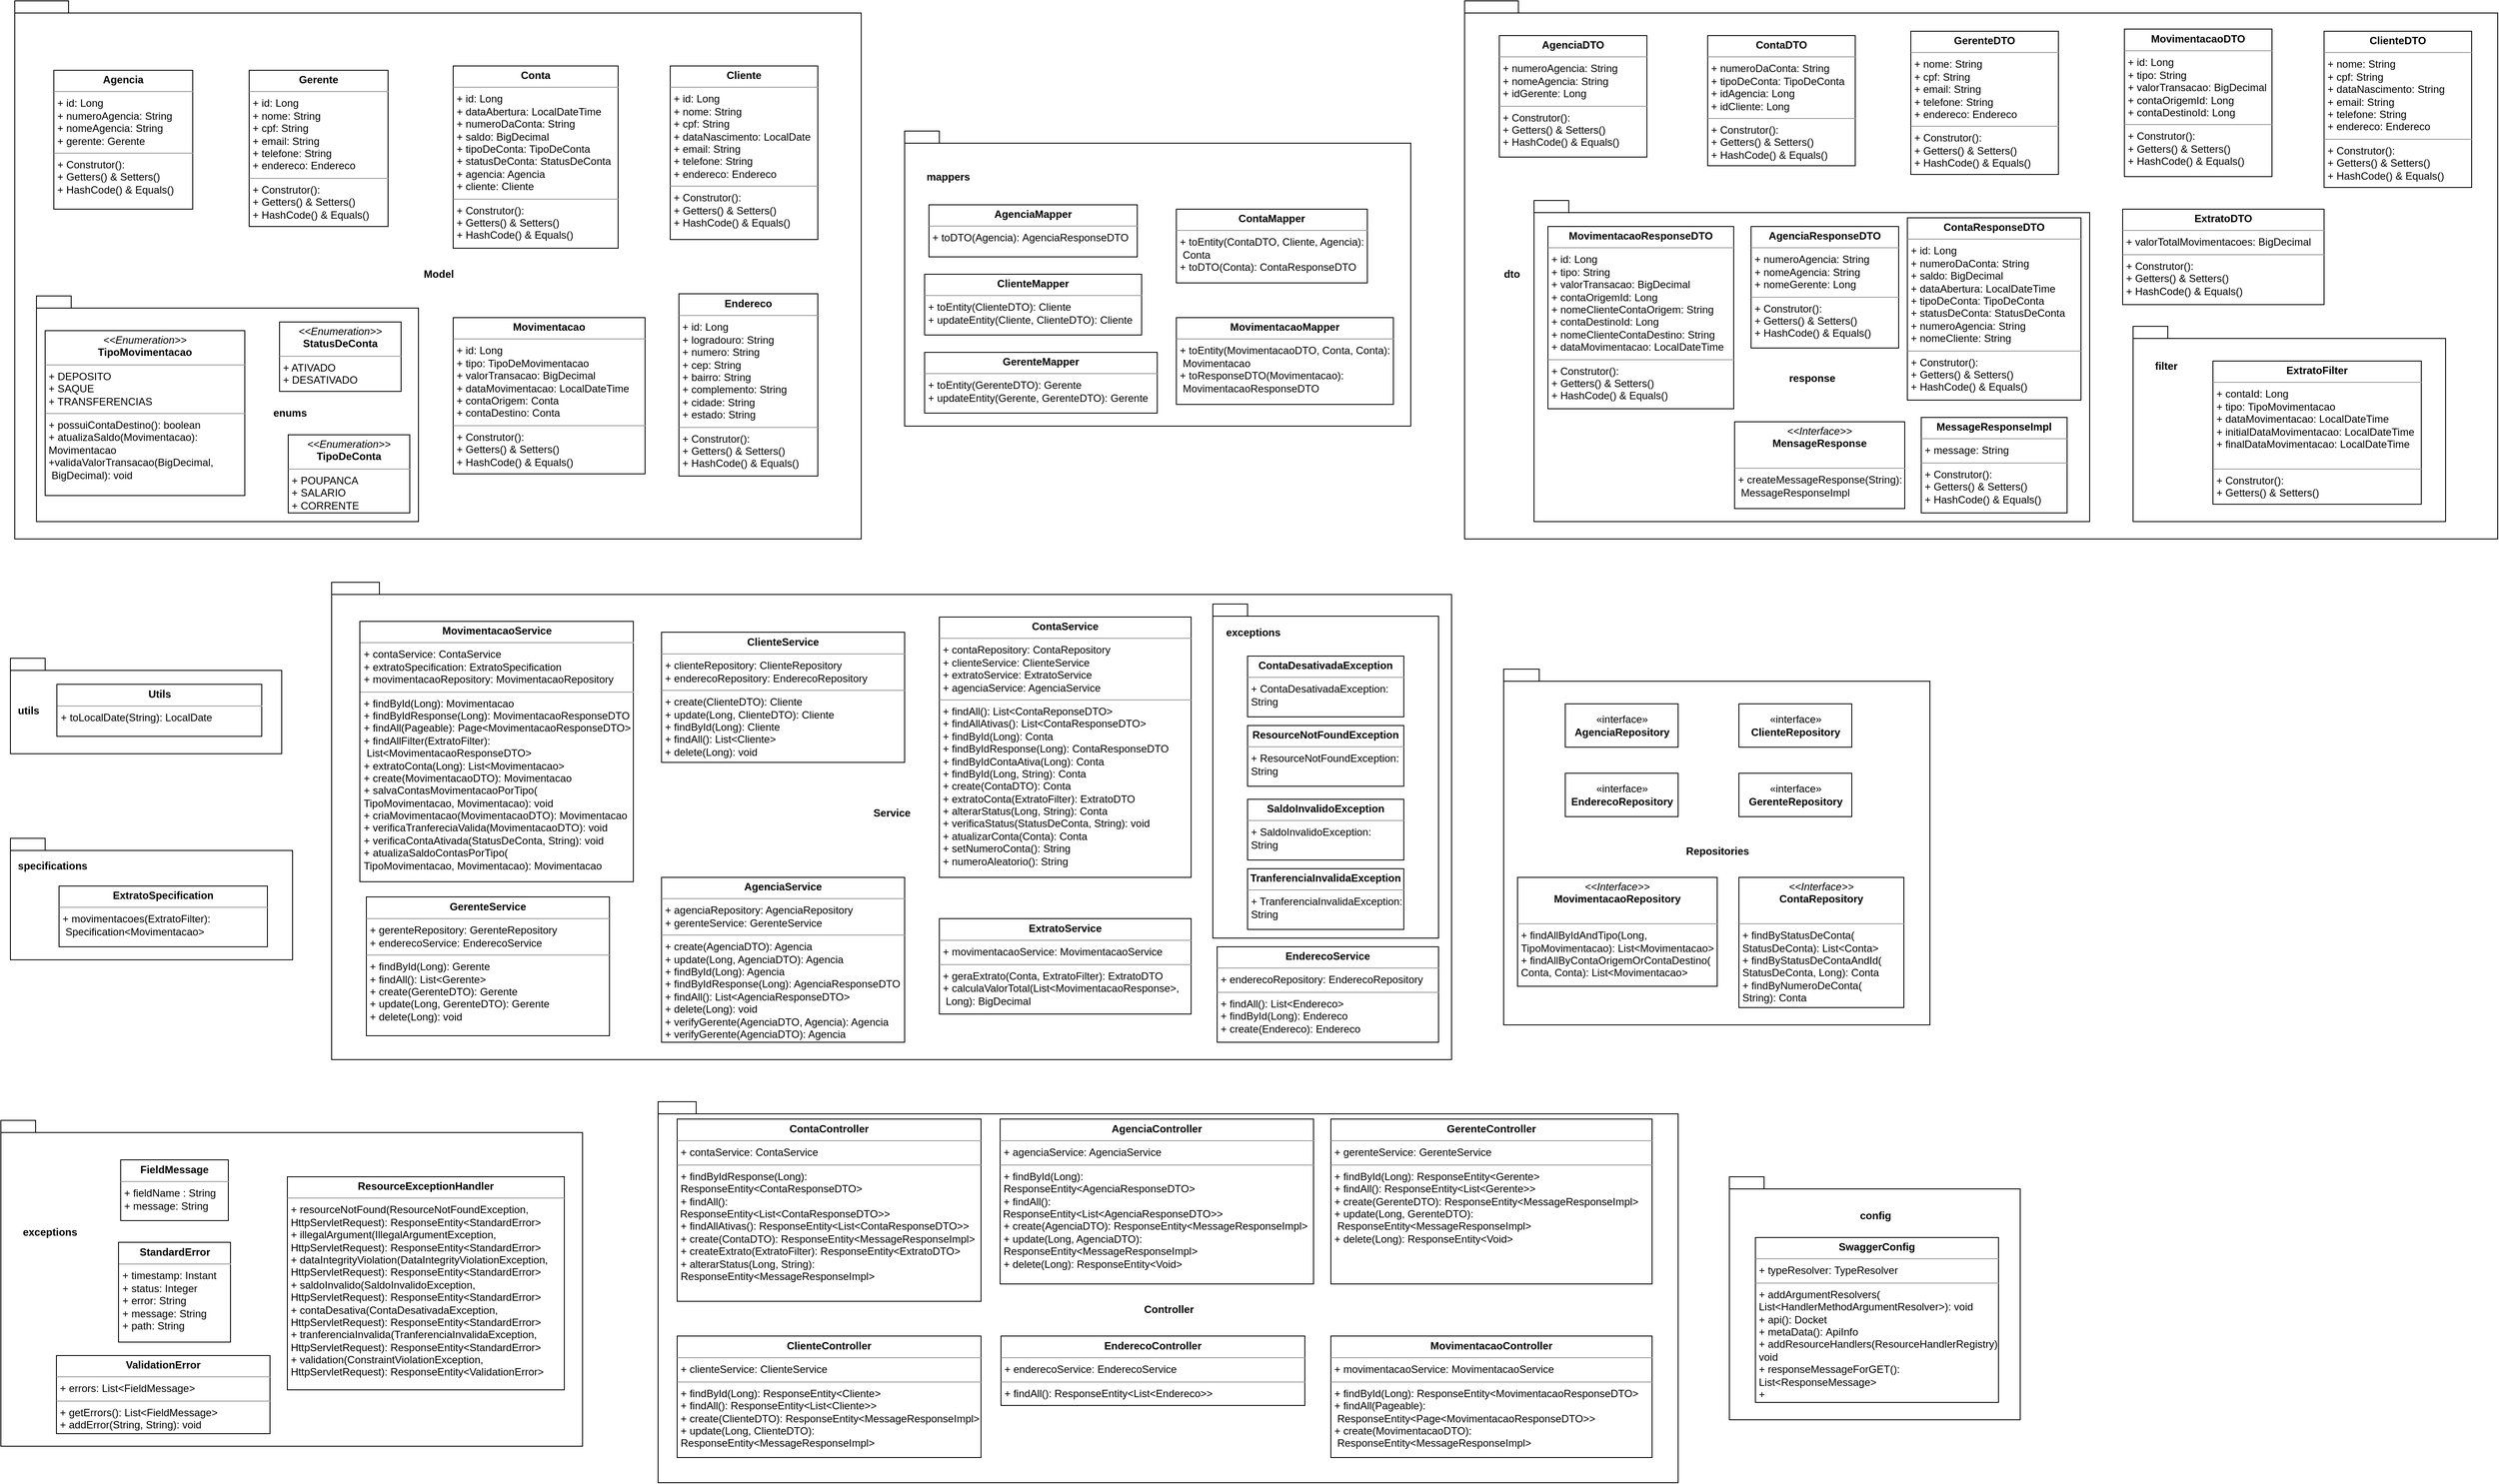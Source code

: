 <mxfile version="15.8.9" type="device"><diagram id="CYAGKGK4dcyre5vlePJu" name="Page-1"><mxGraphModel dx="1422" dy="794" grid="1" gridSize="10" guides="1" tooltips="1" connect="1" arrows="1" fold="1" page="1" pageScale="1" pageWidth="827" pageHeight="1169" math="0" shadow="0"><root><mxCell id="0"/><mxCell id="1" parent="0"/><mxCell id="w94pp2mw3YlZP-0cUfXt-1" value="Model" style="shape=folder;fontStyle=1;spacingTop=10;tabWidth=40;tabHeight=14;tabPosition=left;html=1;" parent="1" vertex="1"><mxGeometry x="75" y="30" width="975" height="620" as="geometry"/></mxCell><mxCell id="w94pp2mw3YlZP-0cUfXt-2" value="&lt;p style=&quot;margin: 0px ; margin-top: 4px ; text-align: center&quot;&gt;&lt;b&gt;Agencia&lt;/b&gt;&lt;/p&gt;&lt;hr size=&quot;1&quot;&gt;&lt;p style=&quot;margin: 0px ; margin-left: 4px&quot;&gt;+ id: Long&lt;/p&gt;&lt;p style=&quot;margin: 0px ; margin-left: 4px&quot;&gt;+ numeroAgencia: String&lt;/p&gt;&lt;p style=&quot;margin: 0px ; margin-left: 4px&quot;&gt;+ nomeAgencia: String&lt;/p&gt;&lt;p style=&quot;margin: 0px ; margin-left: 4px&quot;&gt;+ gerente: Gerente&lt;/p&gt;&lt;hr size=&quot;1&quot;&gt;&lt;p style=&quot;margin: 0px ; margin-left: 4px&quot;&gt;+ Construtor():&amp;nbsp;&lt;/p&gt;&lt;p style=&quot;margin: 0px ; margin-left: 4px&quot;&gt;+ Getters() &amp;amp; Setters()&lt;/p&gt;&lt;p style=&quot;margin: 0px ; margin-left: 4px&quot;&gt;+ HashCode() &amp;amp; Equals()&lt;/p&gt;" style="verticalAlign=top;align=left;overflow=fill;fontSize=12;fontFamily=Helvetica;html=1;" parent="1" vertex="1"><mxGeometry x="120" y="110" width="160" height="160" as="geometry"/></mxCell><mxCell id="w94pp2mw3YlZP-0cUfXt-3" value="&lt;p style=&quot;margin: 0px ; margin-top: 4px ; text-align: center&quot;&gt;&lt;b&gt;Cliente&lt;/b&gt;&lt;/p&gt;&lt;hr size=&quot;1&quot;&gt;&lt;p style=&quot;margin: 0px ; margin-left: 4px&quot;&gt;+ id: Long&lt;/p&gt;&lt;p style=&quot;margin: 0px ; margin-left: 4px&quot;&gt;+ nome: String&lt;/p&gt;&lt;p style=&quot;margin: 0px ; margin-left: 4px&quot;&gt;+ cpf: String&lt;/p&gt;&lt;p style=&quot;margin: 0px ; margin-left: 4px&quot;&gt;+ dataNascimento: LocalDate&lt;/p&gt;&lt;p style=&quot;margin: 0px ; margin-left: 4px&quot;&gt;+ email: String&lt;/p&gt;&lt;p style=&quot;margin: 0px ; margin-left: 4px&quot;&gt;+ telefone: String&lt;/p&gt;&lt;p style=&quot;margin: 0px ; margin-left: 4px&quot;&gt;+ endereco: Endereco&lt;/p&gt;&lt;hr size=&quot;1&quot;&gt;&lt;p style=&quot;margin: 0px 0px 0px 4px&quot;&gt;+ Construtor():&amp;nbsp;&lt;/p&gt;&lt;p style=&quot;margin: 0px 0px 0px 4px&quot;&gt;+ Getters() &amp;amp; Setters()&lt;/p&gt;&lt;p style=&quot;margin: 0px 0px 0px 4px&quot;&gt;+ HashCode() &amp;amp; Equals()&lt;/p&gt;" style="verticalAlign=top;align=left;overflow=fill;fontSize=12;fontFamily=Helvetica;html=1;" parent="1" vertex="1"><mxGeometry x="830" y="105" width="170" height="200" as="geometry"/></mxCell><mxCell id="w94pp2mw3YlZP-0cUfXt-4" value="&lt;p style=&quot;margin: 0px ; margin-top: 4px ; text-align: center&quot;&gt;&lt;b&gt;Conta&lt;/b&gt;&lt;/p&gt;&lt;hr size=&quot;1&quot;&gt;&lt;p style=&quot;margin: 0px ; margin-left: 4px&quot;&gt;+ id: Long&lt;/p&gt;&lt;p style=&quot;margin: 0px ; margin-left: 4px&quot;&gt;+ dataAbertura: LocalDateTime&lt;/p&gt;&lt;p style=&quot;margin: 0px ; margin-left: 4px&quot;&gt;+ numeroDaConta: String&lt;/p&gt;&lt;p style=&quot;margin: 0px ; margin-left: 4px&quot;&gt;+ saldo: BigDecimal&lt;/p&gt;&lt;p style=&quot;margin: 0px ; margin-left: 4px&quot;&gt;+ tipoDeConta: TipoDeConta&lt;/p&gt;&lt;p style=&quot;margin: 0px ; margin-left: 4px&quot;&gt;+ statusDeConta: StatusDeConta&lt;/p&gt;&lt;p style=&quot;margin: 0px ; margin-left: 4px&quot;&gt;+ agencia: Agencia&lt;/p&gt;&lt;p style=&quot;margin: 0px ; margin-left: 4px&quot;&gt;+ cliente: Cliente&lt;/p&gt;&lt;hr size=&quot;1&quot;&gt;&lt;p style=&quot;margin: 0px 0px 0px 4px&quot;&gt;+ Construtor():&amp;nbsp;&lt;/p&gt;&lt;p style=&quot;margin: 0px 0px 0px 4px&quot;&gt;+ Getters() &amp;amp; Setters()&lt;/p&gt;&lt;p style=&quot;margin: 0px 0px 0px 4px&quot;&gt;+ HashCode() &amp;amp; Equals()&lt;/p&gt;" style="verticalAlign=top;align=left;overflow=fill;fontSize=12;fontFamily=Helvetica;html=1;" parent="1" vertex="1"><mxGeometry x="580" y="105" width="190" height="210" as="geometry"/></mxCell><mxCell id="w94pp2mw3YlZP-0cUfXt-5" value="&lt;p style=&quot;margin: 0px ; margin-top: 4px ; text-align: center&quot;&gt;&lt;b&gt;Gerente&lt;/b&gt;&lt;/p&gt;&lt;hr size=&quot;1&quot;&gt;&lt;p style=&quot;margin: 0px ; margin-left: 4px&quot;&gt;+ id: Long&lt;/p&gt;&lt;p style=&quot;margin: 0px ; margin-left: 4px&quot;&gt;+ nome: String&lt;/p&gt;&lt;p style=&quot;margin: 0px ; margin-left: 4px&quot;&gt;+ cpf: String&lt;/p&gt;&lt;p style=&quot;margin: 0px ; margin-left: 4px&quot;&gt;+ email: String&lt;/p&gt;&lt;p style=&quot;margin: 0px ; margin-left: 4px&quot;&gt;+ telefone: String&lt;/p&gt;&lt;p style=&quot;margin: 0px ; margin-left: 4px&quot;&gt;+ endereco: Endereco&lt;/p&gt;&lt;hr size=&quot;1&quot;&gt;&lt;p style=&quot;margin: 0px ; margin-left: 4px&quot;&gt;+ Construtor():&amp;nbsp;&lt;/p&gt;&lt;p style=&quot;margin: 0px ; margin-left: 4px&quot;&gt;+ Getters() &amp;amp; Setters()&lt;/p&gt;&lt;p style=&quot;margin: 0px ; margin-left: 4px&quot;&gt;+ HashCode() &amp;amp; Equals()&lt;/p&gt;" style="verticalAlign=top;align=left;overflow=fill;fontSize=12;fontFamily=Helvetica;html=1;" parent="1" vertex="1"><mxGeometry x="345" y="110" width="160" height="180" as="geometry"/></mxCell><mxCell id="w94pp2mw3YlZP-0cUfXt-6" value="&lt;p style=&quot;margin: 0px ; margin-top: 4px ; text-align: center&quot;&gt;&lt;b&gt;Movimentacao&lt;/b&gt;&lt;/p&gt;&lt;hr size=&quot;1&quot;&gt;&lt;p style=&quot;margin: 0px ; margin-left: 4px&quot;&gt;+ id: Long&lt;/p&gt;&lt;p style=&quot;margin: 0px ; margin-left: 4px&quot;&gt;+ tipo: TipoDeMovimentacao&lt;/p&gt;&lt;p style=&quot;margin: 0px ; margin-left: 4px&quot;&gt;+ valorTransacao: BigDecimal&lt;/p&gt;&lt;p style=&quot;margin: 0px ; margin-left: 4px&quot;&gt;+ dataMovimentacao: LocalDateTime&lt;/p&gt;&lt;p style=&quot;margin: 0px ; margin-left: 4px&quot;&gt;+ contaOrigem: Conta&lt;/p&gt;&lt;p style=&quot;margin: 0px ; margin-left: 4px&quot;&gt;+ contaDestino: Conta&lt;/p&gt;&lt;hr size=&quot;1&quot;&gt;&lt;p style=&quot;margin: 0px ; margin-left: 4px&quot;&gt;+ Construtor():&amp;nbsp;&lt;/p&gt;&lt;p style=&quot;margin: 0px ; margin-left: 4px&quot;&gt;+ Getters() &amp;amp; Setters()&lt;/p&gt;&lt;p style=&quot;margin: 0px ; margin-left: 4px&quot;&gt;+ HashCode() &amp;amp; Equals()&lt;/p&gt;" style="verticalAlign=top;align=left;overflow=fill;fontSize=12;fontFamily=Helvetica;html=1;" parent="1" vertex="1"><mxGeometry x="580" y="395" width="221" height="180" as="geometry"/></mxCell><mxCell id="w94pp2mw3YlZP-0cUfXt-7" value="&lt;p style=&quot;margin: 0px ; margin-top: 4px ; text-align: center&quot;&gt;&lt;b&gt;Endereco&lt;/b&gt;&lt;/p&gt;&lt;hr size=&quot;1&quot;&gt;&lt;p style=&quot;margin: 0px ; margin-left: 4px&quot;&gt;+ id: Long&lt;/p&gt;&lt;p style=&quot;margin: 0px ; margin-left: 4px&quot;&gt;+ logradouro: String&lt;/p&gt;&lt;p style=&quot;margin: 0px ; margin-left: 4px&quot;&gt;+ numero: String&lt;/p&gt;&lt;p style=&quot;margin: 0px ; margin-left: 4px&quot;&gt;+ cep: String&lt;/p&gt;&lt;p style=&quot;margin: 0px ; margin-left: 4px&quot;&gt;+ bairro: String&lt;/p&gt;&lt;p style=&quot;margin: 0px ; margin-left: 4px&quot;&gt;+ complemento: String&lt;/p&gt;&lt;p style=&quot;margin: 0px ; margin-left: 4px&quot;&gt;+ cidade: String&lt;/p&gt;&lt;p style=&quot;margin: 0px ; margin-left: 4px&quot;&gt;+ estado: String&lt;/p&gt;&lt;hr size=&quot;1&quot;&gt;&lt;p style=&quot;margin: 0px ; margin-left: 4px&quot;&gt;+ Construtor():&amp;nbsp;&lt;/p&gt;&lt;p style=&quot;margin: 0px ; margin-left: 4px&quot;&gt;+ Getters() &amp;amp; Setters()&lt;/p&gt;&lt;p style=&quot;margin: 0px ; margin-left: 4px&quot;&gt;+ HashCode() &amp;amp; Equals()&lt;/p&gt;" style="verticalAlign=top;align=left;overflow=fill;fontSize=12;fontFamily=Helvetica;html=1;" parent="1" vertex="1"><mxGeometry x="840" y="367.5" width="160" height="210" as="geometry"/></mxCell><mxCell id="w94pp2mw3YlZP-0cUfXt-9" value="Service&lt;br&gt;&lt;br&gt;&lt;br&gt;" style="shape=folder;fontStyle=1;spacingTop=10;tabWidth=40;tabHeight=14;tabPosition=left;html=1;" parent="1" vertex="1"><mxGeometry x="440" y="700" width="1290" height="550" as="geometry"/></mxCell><mxCell id="w94pp2mw3YlZP-0cUfXt-10" value="&lt;p style=&quot;margin: 0px ; margin-top: 4px ; text-align: center&quot;&gt;&lt;b&gt;AgenciaService&lt;/b&gt;&lt;/p&gt;&lt;hr size=&quot;1&quot;&gt;&lt;p style=&quot;margin: 0px ; margin-left: 4px&quot;&gt;+ agenciaRepository: AgenciaRepository&lt;/p&gt;&lt;p style=&quot;margin: 0px ; margin-left: 4px&quot;&gt;+ gerenteService: GerenteService&lt;/p&gt;&lt;hr size=&quot;1&quot;&gt;&lt;p style=&quot;margin: 0px ; margin-left: 4px&quot;&gt;+ create(AgenciaDTO): Agencia&lt;/p&gt;&lt;p style=&quot;margin: 0px ; margin-left: 4px&quot;&gt;+ update(Long, AgenciaDTO): Agencia&lt;/p&gt;&lt;p style=&quot;margin: 0px ; margin-left: 4px&quot;&gt;+ findById(Long): Agencia&lt;/p&gt;&lt;p style=&quot;margin: 0px ; margin-left: 4px&quot;&gt;+ findByIdResponse(Long): AgenciaResponseDTO&lt;/p&gt;&lt;p style=&quot;margin: 0px ; margin-left: 4px&quot;&gt;+ findAll(): List&amp;lt;AgenciaResponseDTO&amp;gt;&lt;/p&gt;&lt;p style=&quot;margin: 0px ; margin-left: 4px&quot;&gt;+ delete(Long): void&lt;/p&gt;&lt;p style=&quot;margin: 0px ; margin-left: 4px&quot;&gt;+ verifyGerente(AgenciaDTO, Agencia): Agencia&lt;/p&gt;&lt;p style=&quot;margin: 0px ; margin-left: 4px&quot;&gt;+ verifyGerente(AgenciaDTO): Agencia&lt;/p&gt;&lt;p style=&quot;margin: 0px ; margin-left: 4px&quot;&gt;&lt;br&gt;&lt;/p&gt;" style="verticalAlign=top;align=left;overflow=fill;fontSize=12;fontFamily=Helvetica;html=1;" parent="1" vertex="1"><mxGeometry x="820" y="1040" width="280" height="190" as="geometry"/></mxCell><mxCell id="w94pp2mw3YlZP-0cUfXt-11" value="&lt;p style=&quot;margin: 0px ; margin-top: 4px ; text-align: center&quot;&gt;&lt;b&gt;ClienteService&lt;/b&gt;&lt;/p&gt;&lt;hr size=&quot;1&quot;&gt;&lt;p style=&quot;margin: 0px ; margin-left: 4px&quot;&gt;+ clienteRepository: ClienteRepository&lt;/p&gt;&lt;p style=&quot;margin: 0px ; margin-left: 4px&quot;&gt;+ enderecoRepository: EnderecoRepository&lt;/p&gt;&lt;hr size=&quot;1&quot;&gt;&lt;p style=&quot;margin: 0px ; margin-left: 4px&quot;&gt;+ create(ClienteDTO): Cliente&lt;/p&gt;&lt;p style=&quot;margin: 0px ; margin-left: 4px&quot;&gt;+ update(Long, ClienteDTO): Cliente&lt;/p&gt;&lt;p style=&quot;margin: 0px ; margin-left: 4px&quot;&gt;+ findById(Long): Cliente&lt;/p&gt;&lt;p style=&quot;margin: 0px ; margin-left: 4px&quot;&gt;+ findAll(): List&amp;lt;Cliente&amp;gt;&lt;/p&gt;&lt;p style=&quot;margin: 0px ; margin-left: 4px&quot;&gt;+ delete(Long): void&lt;/p&gt;&lt;p style=&quot;margin: 0px ; margin-left: 4px&quot;&gt;&lt;br&gt;&lt;/p&gt;&lt;p style=&quot;margin: 0px ; margin-left: 4px&quot;&gt;&lt;br&gt;&lt;/p&gt;" style="verticalAlign=top;align=left;overflow=fill;fontSize=12;fontFamily=Helvetica;html=1;" parent="1" vertex="1"><mxGeometry x="820" y="757.5" width="280" height="150" as="geometry"/></mxCell><mxCell id="w94pp2mw3YlZP-0cUfXt-12" value="&lt;p style=&quot;margin: 0px ; margin-top: 4px ; text-align: center&quot;&gt;&lt;b&gt;ContaService&lt;/b&gt;&lt;/p&gt;&lt;hr size=&quot;1&quot;&gt;&lt;p style=&quot;margin: 0px ; margin-left: 4px&quot;&gt;+ contaRepository: ContaRepository&lt;/p&gt;&lt;p style=&quot;margin: 0px ; margin-left: 4px&quot;&gt;+ clienteService: ClienteService&lt;/p&gt;&lt;p style=&quot;margin: 0px ; margin-left: 4px&quot;&gt;+ extratoService: ExtratoService&lt;/p&gt;&lt;p style=&quot;margin: 0px ; margin-left: 4px&quot;&gt;+ agenciaService: AgenciaService&lt;/p&gt;&lt;hr size=&quot;1&quot;&gt;&lt;p style=&quot;margin: 0px ; margin-left: 4px&quot;&gt;+ findAll(): List&amp;lt;ContaReponseDTO&amp;gt;&lt;/p&gt;&lt;p style=&quot;margin: 0px ; margin-left: 4px&quot;&gt;+ findAllAtivas(): List&amp;lt;ContaResponseDTO&amp;gt;&lt;/p&gt;&lt;p style=&quot;margin: 0px ; margin-left: 4px&quot;&gt;+ findById(Long): Conta&lt;/p&gt;&lt;p style=&quot;margin: 0px ; margin-left: 4px&quot;&gt;+ findByIdResponse(Long): ContaResponseDTO&lt;/p&gt;&lt;p style=&quot;margin: 0px ; margin-left: 4px&quot;&gt;+ findByIdContaAtiva(Long): Conta&lt;/p&gt;&lt;p style=&quot;margin: 0px ; margin-left: 4px&quot;&gt;+ findById(Long, String): Conta&lt;/p&gt;&lt;p style=&quot;margin: 0px ; margin-left: 4px&quot;&gt;+ create(ContaDTO): Conta&lt;/p&gt;&lt;p style=&quot;margin: 0px ; margin-left: 4px&quot;&gt;+ extratoConta(ExtratoFilter): ExtratoDTO&lt;/p&gt;&lt;p style=&quot;margin: 0px ; margin-left: 4px&quot;&gt;+ alterarStatus(Long, String): Conta&lt;/p&gt;&lt;p style=&quot;margin: 0px ; margin-left: 4px&quot;&gt;+ verificaStatus(StatusDeConta, String): void&lt;/p&gt;&lt;p style=&quot;margin: 0px ; margin-left: 4px&quot;&gt;+ atualizarConta(Conta): Conta&lt;/p&gt;&lt;p style=&quot;margin: 0px ; margin-left: 4px&quot;&gt;+ setNumeroConta(): String&lt;/p&gt;&lt;p style=&quot;margin: 0px ; margin-left: 4px&quot;&gt;+ numeroAleatorio(): String&lt;/p&gt;&lt;p style=&quot;margin: 0px ; margin-left: 4px&quot;&gt;&lt;br&gt;&lt;/p&gt;&lt;p style=&quot;margin: 0px ; margin-left: 4px&quot;&gt;&lt;br&gt;&lt;/p&gt;&lt;p style=&quot;margin: 0px ; margin-left: 4px&quot;&gt;&lt;br&gt;&lt;/p&gt;" style="verticalAlign=top;align=left;overflow=fill;fontSize=12;fontFamily=Helvetica;html=1;" parent="1" vertex="1"><mxGeometry x="1140" y="740" width="290" height="300" as="geometry"/></mxCell><mxCell id="w94pp2mw3YlZP-0cUfXt-13" value="&lt;p style=&quot;margin: 0px ; margin-top: 4px ; text-align: center&quot;&gt;&lt;b&gt;EnderecoService&lt;/b&gt;&lt;/p&gt;&lt;hr size=&quot;1&quot;&gt;&lt;p style=&quot;margin: 0px ; margin-left: 4px&quot;&gt;&lt;span&gt;+ enderecoRepository: EnderecoRepository&lt;/span&gt;&lt;br&gt;&lt;/p&gt;&lt;hr size=&quot;1&quot;&gt;&lt;p style=&quot;margin: 0px ; margin-left: 4px&quot;&gt;+ findAll(): List&amp;lt;Endereco&amp;gt;&lt;/p&gt;&lt;p style=&quot;margin: 0px ; margin-left: 4px&quot;&gt;+ findById(Long): Endereco&lt;/p&gt;&lt;p style=&quot;margin: 0px ; margin-left: 4px&quot;&gt;+ create(Endereco): Endereco&lt;/p&gt;&lt;p style=&quot;margin: 0px ; margin-left: 4px&quot;&gt;&lt;br&gt;&lt;/p&gt;" style="verticalAlign=top;align=left;overflow=fill;fontSize=12;fontFamily=Helvetica;html=1;" parent="1" vertex="1"><mxGeometry x="1460" y="1120" width="255" height="110" as="geometry"/></mxCell><mxCell id="w94pp2mw3YlZP-0cUfXt-14" value="&lt;p style=&quot;margin: 0px ; margin-top: 4px ; text-align: center&quot;&gt;&lt;b&gt;GerenteService&lt;/b&gt;&lt;/p&gt;&lt;hr size=&quot;1&quot;&gt;&lt;p style=&quot;margin: 0px ; margin-left: 4px&quot;&gt;&lt;span&gt;+ gerenteRepository: GerenteRepository&lt;/span&gt;&lt;br&gt;&lt;/p&gt;&lt;p style=&quot;margin: 0px ; margin-left: 4px&quot;&gt;&lt;span&gt;+ enderecoService: EnderecoService&lt;/span&gt;&lt;/p&gt;&lt;hr size=&quot;1&quot;&gt;&lt;p style=&quot;margin: 0px ; margin-left: 4px&quot;&gt;+ findById(Long): Gerente&lt;/p&gt;&lt;p style=&quot;margin: 0px ; margin-left: 4px&quot;&gt;+ findAll(): List&amp;lt;Gerente&amp;gt;&amp;nbsp;&lt;/p&gt;&lt;p style=&quot;margin: 0px ; margin-left: 4px&quot;&gt;+ create(GerenteDTO): Gerente&lt;/p&gt;&lt;p style=&quot;margin: 0px ; margin-left: 4px&quot;&gt;+ update(Long, GerenteDTO): Gerente&lt;/p&gt;&lt;p style=&quot;margin: 0px ; margin-left: 4px&quot;&gt;+ delete(Long): void&lt;/p&gt;&lt;p style=&quot;margin: 0px ; margin-left: 4px&quot;&gt;&lt;br&gt;&lt;/p&gt;" style="verticalAlign=top;align=left;overflow=fill;fontSize=12;fontFamily=Helvetica;html=1;" parent="1" vertex="1"><mxGeometry x="480" y="1062.5" width="280" height="160" as="geometry"/></mxCell><mxCell id="w94pp2mw3YlZP-0cUfXt-16" style="edgeStyle=orthogonalEdgeStyle;rounded=0;jumpSize=6;orthogonalLoop=1;jettySize=auto;html=1;exitX=0.5;exitY=1;exitDx=0;exitDy=0;exitPerimeter=0;startSize=4;endSize=4;" parent="1" source="w94pp2mw3YlZP-0cUfXt-9" target="w94pp2mw3YlZP-0cUfXt-9" edge="1"><mxGeometry relative="1" as="geometry"/></mxCell><mxCell id="w94pp2mw3YlZP-0cUfXt-17" value="&lt;p style=&quot;margin: 0px ; margin-top: 4px ; text-align: center&quot;&gt;&lt;b&gt;MovimentacaoService&lt;/b&gt;&lt;/p&gt;&lt;hr size=&quot;1&quot;&gt;&lt;p style=&quot;margin: 0px ; margin-left: 4px&quot;&gt;&lt;span&gt;+ contaService: ContaService&lt;/span&gt;&lt;br&gt;&lt;/p&gt;&lt;p style=&quot;margin: 0px ; margin-left: 4px&quot;&gt;+ extratoSpecification: ExtratoSpecification&lt;/p&gt;&lt;p style=&quot;margin: 0px ; margin-left: 4px&quot;&gt;&lt;span&gt;+ movimentacaoRepository: MovimentacaoRepository&lt;/span&gt;&lt;/p&gt;&lt;hr size=&quot;1&quot;&gt;&lt;p style=&quot;margin: 0px 0px 0px 4px&quot;&gt;+ findById(Long): Movimentacao&lt;/p&gt;&lt;p style=&quot;margin: 0px 0px 0px 4px&quot;&gt;+&amp;nbsp;findByIdResponse(Long): MovimentacaoResponseDTO&lt;/p&gt;&lt;p style=&quot;margin: 0px ; margin-left: 4px&quot;&gt;+ findAll(Pageable): Page&amp;lt;MovimentacaoResponseDTO&amp;gt;&lt;br&gt;&lt;/p&gt;&lt;p style=&quot;margin: 0px ; margin-left: 4px&quot;&gt;+ findAllFilter(ExtratoFilter):&lt;/p&gt;&lt;p style=&quot;margin: 0px ; margin-left: 4px&quot;&gt;&amp;nbsp;List&amp;lt;MovimentacaoResponseDTO&amp;gt;&lt;/p&gt;&lt;p style=&quot;margin: 0px ; margin-left: 4px&quot;&gt;+ extratoConta(Long): List&amp;lt;Movimentacao&amp;gt;&lt;/p&gt;&lt;p style=&quot;margin: 0px ; margin-left: 4px&quot;&gt;+ create(MovimentacaoDTO): Movimentacao&lt;/p&gt;&lt;p style=&quot;margin: 0px ; margin-left: 4px&quot;&gt;+ salvaContasMovimentacaoPorTipo(&lt;/p&gt;&lt;p style=&quot;margin: 0px ; margin-left: 4px&quot;&gt;TipoMovimentacao, Movimentacao): void&lt;/p&gt;&lt;p style=&quot;margin: 0px ; margin-left: 4px&quot;&gt;+ criaMovimentacao(MovimentacaoDTO): Movimentacao&lt;/p&gt;&lt;p style=&quot;margin: 0px ; margin-left: 4px&quot;&gt;+&amp;nbsp;verificaTranfereciaValida(MovimentacaoDTO): void&lt;/p&gt;&lt;p style=&quot;margin: 0px ; margin-left: 4px&quot;&gt;+&amp;nbsp;verificaContaAtivada(StatusDeConta, String): void&lt;/p&gt;&lt;p style=&quot;margin: 0px ; margin-left: 4px&quot;&gt;+ atualizaSaldoContasPorTipo(&lt;/p&gt;&lt;p style=&quot;margin: 0px ; margin-left: 4px&quot;&gt;TipoMovimentacao, Movimentacao): Movimentacao&lt;/p&gt;" style="verticalAlign=top;align=left;overflow=fill;fontSize=12;fontFamily=Helvetica;html=1;" parent="1" vertex="1"><mxGeometry x="472.5" y="745" width="315" height="300" as="geometry"/></mxCell><mxCell id="w94pp2mw3YlZP-0cUfXt-18" value="Repositories" style="shape=folder;fontStyle=1;spacingTop=10;tabWidth=40;tabHeight=14;tabPosition=left;html=1;" parent="1" vertex="1"><mxGeometry x="1790" y="800" width="491" height="410" as="geometry"/></mxCell><mxCell id="w94pp2mw3YlZP-0cUfXt-19" value="«interface»&lt;br&gt;&lt;b&gt;AgenciaRepository&lt;/b&gt;" style="html=1;" parent="1" vertex="1"><mxGeometry x="1861" y="840" width="130" height="50" as="geometry"/></mxCell><mxCell id="w94pp2mw3YlZP-0cUfXt-20" value="«interface»&lt;br&gt;&lt;b&gt;ClienteRepository&lt;/b&gt;" style="html=1;" parent="1" vertex="1"><mxGeometry x="2061" y="840" width="130" height="50" as="geometry"/></mxCell><mxCell id="w94pp2mw3YlZP-0cUfXt-22" value="&lt;p style=&quot;margin: 0px ; margin-top: 4px ; text-align: center&quot;&gt;&lt;i&gt;&amp;lt;&amp;lt;Interface&amp;gt;&amp;gt;&lt;/i&gt;&lt;br&gt;&lt;b&gt;ContaRepository&lt;/b&gt;&lt;/p&gt;&lt;br&gt;&lt;hr size=&quot;1&quot;&gt;&lt;p style=&quot;margin: 0px ; margin-left: 4px&quot;&gt;+ findByStatusDeConta(&lt;/p&gt;&lt;p style=&quot;margin: 0px ; margin-left: 4px&quot;&gt;StatusDeConta): List&amp;lt;Conta&amp;gt;&lt;br&gt;+ findByStatusDeContaAndId(&lt;/p&gt;&lt;p style=&quot;margin: 0px ; margin-left: 4px&quot;&gt;StatusDeConta, Long): Conta&lt;/p&gt;&lt;p style=&quot;margin: 0px ; margin-left: 4px&quot;&gt;+ findByNumeroDeConta(&lt;/p&gt;&lt;p style=&quot;margin: 0px ; margin-left: 4px&quot;&gt;String): Conta&lt;/p&gt;" style="verticalAlign=top;align=left;overflow=fill;fontSize=12;fontFamily=Helvetica;html=1;" parent="1" vertex="1"><mxGeometry x="2061" y="1040" width="190" height="150" as="geometry"/></mxCell><mxCell id="w94pp2mw3YlZP-0cUfXt-23" value="«interface»&lt;br&gt;&lt;b&gt;EnderecoRepository&lt;/b&gt;" style="html=1;" parent="1" vertex="1"><mxGeometry x="1861" y="920" width="130" height="50" as="geometry"/></mxCell><mxCell id="w94pp2mw3YlZP-0cUfXt-24" value="«interface»&lt;br&gt;&lt;b&gt;GerenteRepository&lt;/b&gt;" style="html=1;" parent="1" vertex="1"><mxGeometry x="2061" y="920" width="130" height="50" as="geometry"/></mxCell><mxCell id="w94pp2mw3YlZP-0cUfXt-25" value="&lt;p style=&quot;margin: 0px ; margin-top: 4px ; text-align: center&quot;&gt;&lt;i&gt;&amp;lt;&amp;lt;Interface&amp;gt;&amp;gt;&lt;/i&gt;&lt;br&gt;&lt;b&gt;MovimentacaoRepository&lt;/b&gt;&lt;/p&gt;&lt;br&gt;&lt;hr size=&quot;1&quot;&gt;&lt;p style=&quot;margin: 0px ; margin-left: 4px&quot;&gt;+ findAllByIdAndTipo(Long,&lt;/p&gt;&lt;p style=&quot;margin: 0px ; margin-left: 4px&quot;&gt;TipoMovimentacao): List&amp;lt;Movimentacao&amp;gt;&lt;br&gt;+&amp;nbsp;findAllByContaOrigemOrContaDestino(&lt;/p&gt;&lt;p style=&quot;margin: 0px ; margin-left: 4px&quot;&gt;Conta,&amp;nbsp;Conta):&amp;nbsp;List&amp;lt;Movimentacao&amp;gt;&lt;br&gt;&lt;/p&gt;" style="verticalAlign=top;align=left;overflow=fill;fontSize=12;fontFamily=Helvetica;html=1;" parent="1" vertex="1"><mxGeometry x="1806" y="1040" width="230" height="125.5" as="geometry"/></mxCell><mxCell id="w94pp2mw3YlZP-0cUfXt-26" value="&lt;br&gt;&lt;br&gt;Controller" style="shape=folder;fontStyle=1;spacingTop=10;tabWidth=40;tabHeight=14;tabPosition=left;html=1;" parent="1" vertex="1"><mxGeometry x="816" y="1298.5" width="1175" height="439" as="geometry"/></mxCell><mxCell id="w94pp2mw3YlZP-0cUfXt-27" value="&lt;p style=&quot;margin: 0px ; margin-top: 4px ; text-align: center&quot;&gt;&lt;b&gt;AgenciaController&lt;/b&gt;&lt;/p&gt;&lt;hr size=&quot;1&quot;&gt;&lt;p style=&quot;margin: 0px ; margin-left: 4px&quot;&gt;&lt;span&gt;+ agenciaService: AgenciaService&lt;/span&gt;&lt;br&gt;&lt;/p&gt;&lt;hr size=&quot;1&quot;&gt;&lt;p style=&quot;margin: 0px ; margin-left: 4px&quot;&gt;+ findById(Long):&lt;/p&gt;&lt;p style=&quot;margin: 0px ; margin-left: 4px&quot;&gt;ResponseEntity&amp;lt;AgenciaResponseDTO&amp;gt;&lt;/p&gt;&lt;p style=&quot;margin: 0px ; margin-left: 4px&quot;&gt;+ findAll():&amp;nbsp;&lt;/p&gt;&amp;nbsp;ResponseEntity&amp;lt;List&amp;lt;AgenciaResponseDTO&amp;gt;&amp;gt;&lt;p style=&quot;margin: 0px ; margin-left: 4px&quot;&gt;+ create(AgenciaDTO):&amp;nbsp;&lt;span&gt;ResponseEntity&amp;lt;MessageResponseImpl&amp;gt;&lt;/span&gt;&lt;/p&gt;&lt;p style=&quot;margin: 0px ; margin-left: 4px&quot;&gt;+ update(Long, AgenciaDTO):&lt;/p&gt;&lt;p style=&quot;margin: 0px ; margin-left: 4px&quot;&gt;ResponseEntity&amp;lt;MessageResponseImpl&amp;gt;&lt;br&gt;&lt;/p&gt;&lt;p style=&quot;margin: 0px ; margin-left: 4px&quot;&gt;+ delete(Long): ResponseEntity&amp;lt;Void&amp;gt;&lt;/p&gt;&lt;p style=&quot;margin: 0px ; margin-left: 4px&quot;&gt;&lt;br&gt;&lt;/p&gt;&lt;p style=&quot;margin: 0px ; margin-left: 4px&quot;&gt;&lt;br&gt;&lt;/p&gt;" style="verticalAlign=top;align=left;overflow=fill;fontSize=12;fontFamily=Helvetica;html=1;" parent="1" vertex="1"><mxGeometry x="1210" y="1318.5" width="361" height="190" as="geometry"/></mxCell><mxCell id="w94pp2mw3YlZP-0cUfXt-28" value="&lt;p style=&quot;margin: 0px ; margin-top: 4px ; text-align: center&quot;&gt;&lt;b&gt;ContaController&lt;/b&gt;&lt;/p&gt;&lt;hr size=&quot;1&quot;&gt;&lt;p style=&quot;margin: 0px ; margin-left: 4px&quot;&gt;&lt;span&gt;+ contaService: ContaService&lt;/span&gt;&lt;br&gt;&lt;/p&gt;&lt;hr size=&quot;1&quot;&gt;&lt;p style=&quot;margin: 0px ; margin-left: 4px&quot;&gt;+ findByIdResponse(Long):&lt;/p&gt;&lt;p style=&quot;margin: 0px ; margin-left: 4px&quot;&gt;ResponseEntity&amp;lt;ContaResponseDTO&amp;gt;&lt;/p&gt;&lt;p style=&quot;margin: 0px ; margin-left: 4px&quot;&gt;+ findAll():&lt;/p&gt;&amp;nbsp;ResponseEntity&amp;lt;List&amp;lt;ContaResponseDTO&amp;gt;&amp;gt;&lt;p style=&quot;margin: 0px ; margin-left: 4px&quot;&gt;+ findAllAtivas():&amp;nbsp;&lt;span&gt;ResponseEntity&amp;lt;List&amp;lt;ContaResponseDTO&amp;gt;&amp;gt;&lt;/span&gt;&lt;/p&gt;&lt;p style=&quot;margin: 0px ; margin-left: 4px&quot;&gt;+ create(ContaDTO):&amp;nbsp;&lt;span&gt;ResponseEntity&amp;lt;MessageResponseImpl&amp;gt;&lt;/span&gt;&lt;/p&gt;&lt;p style=&quot;margin: 0px 0px 0px 4px&quot;&gt;+ createExtrato(ExtratoFilter): ResponseEntity&amp;lt;ExtratoDTO&amp;gt;&lt;/p&gt;&lt;p style=&quot;margin: 0px 0px 0px 4px&quot;&gt;+ alterarStatus(Long, String):&lt;/p&gt;&lt;p style=&quot;margin: 0px 0px 0px 4px&quot;&gt;ResponseEntity&amp;lt;MessageResponseImpl&amp;gt;&lt;br&gt;&lt;/p&gt;&lt;div&gt;&lt;br&gt;&lt;/div&gt;&lt;div&gt;&lt;br&gt;&lt;/div&gt;" style="verticalAlign=top;align=left;overflow=fill;fontSize=12;fontFamily=Helvetica;html=1;" parent="1" vertex="1"><mxGeometry x="838" y="1318.5" width="350" height="210" as="geometry"/></mxCell><mxCell id="w94pp2mw3YlZP-0cUfXt-29" value="&lt;p style=&quot;margin: 0px ; margin-top: 4px ; text-align: center&quot;&gt;&lt;b&gt;EnderecoController&lt;/b&gt;&lt;/p&gt;&lt;hr size=&quot;1&quot;&gt;&lt;p style=&quot;margin: 0px ; margin-left: 4px&quot;&gt;&lt;span&gt;+ enderecoService: EnderecoService&lt;/span&gt;&lt;br&gt;&lt;/p&gt;&lt;hr size=&quot;1&quot;&gt;&lt;p style=&quot;margin: 0px ; margin-left: 4px&quot;&gt;+ findAll(): ResponseEntity&amp;lt;List&amp;lt;Endereco&amp;gt;&amp;gt;&lt;/p&gt;&lt;p style=&quot;margin: 0px ; margin-left: 4px&quot;&gt;&lt;br&gt;&lt;/p&gt;&lt;p style=&quot;margin: 0px ; margin-left: 4px&quot;&gt;&lt;br&gt;&lt;/p&gt;" style="verticalAlign=top;align=left;overflow=fill;fontSize=12;fontFamily=Helvetica;html=1;" parent="1" vertex="1"><mxGeometry x="1211" y="1568.5" width="350" height="80" as="geometry"/></mxCell><mxCell id="w94pp2mw3YlZP-0cUfXt-30" value="&lt;p style=&quot;margin: 0px ; margin-top: 4px ; text-align: center&quot;&gt;&lt;b&gt;GerenteController&lt;/b&gt;&lt;/p&gt;&lt;hr size=&quot;1&quot;&gt;&lt;p style=&quot;margin: 0px ; margin-left: 4px&quot;&gt;&lt;span&gt;+ gerenteService: GerenteService&lt;/span&gt;&lt;br&gt;&lt;/p&gt;&lt;hr size=&quot;1&quot;&gt;&lt;p style=&quot;margin: 0px ; margin-left: 4px&quot;&gt;+ findById(Long):&amp;nbsp;&lt;span&gt;ResponseEntity&amp;lt;Gerente&amp;gt;&lt;/span&gt;&lt;/p&gt;&lt;p style=&quot;margin: 0px ; margin-left: 4px&quot;&gt;+ findAll(): ResponseEntity&amp;lt;List&amp;lt;Gerente&amp;gt;&amp;gt;&lt;/p&gt;&lt;p style=&quot;margin: 0px ; margin-left: 4px&quot;&gt;+ create(GerenteDTO):&amp;nbsp;&lt;span&gt;ResponseEntity&amp;lt;MessageResponseImpl&amp;gt;&lt;/span&gt;&lt;/p&gt;&lt;p style=&quot;margin: 0px ; margin-left: 4px&quot;&gt;+ update(Long, GerenteDTO):&lt;/p&gt;&lt;p style=&quot;margin: 0px ; margin-left: 4px&quot;&gt;&lt;span&gt;&amp;nbsp;ResponseEntity&amp;lt;MessageResponseImpl&amp;gt;&lt;/span&gt;&lt;/p&gt;&lt;p style=&quot;margin: 0px ; margin-left: 4px&quot;&gt;+ delete(Long): ResponseEntity&amp;lt;Void&amp;gt;&lt;/p&gt;&lt;p style=&quot;margin: 0px ; margin-left: 4px&quot;&gt;&lt;br&gt;&lt;/p&gt;&lt;p style=&quot;margin: 0px ; margin-left: 4px&quot;&gt;&lt;br&gt;&lt;/p&gt;" style="verticalAlign=top;align=left;overflow=fill;fontSize=12;fontFamily=Helvetica;html=1;" parent="1" vertex="1"><mxGeometry x="1591" y="1318.5" width="370" height="190" as="geometry"/></mxCell><mxCell id="w94pp2mw3YlZP-0cUfXt-31" value="&lt;p style=&quot;margin: 0px ; margin-top: 4px ; text-align: center&quot;&gt;&lt;b&gt;ClienteController&lt;/b&gt;&lt;/p&gt;&lt;hr size=&quot;1&quot;&gt;&lt;p style=&quot;margin: 0px ; margin-left: 4px&quot;&gt;&lt;span&gt;+ clienteService: ClienteService&lt;/span&gt;&lt;br&gt;&lt;/p&gt;&lt;hr size=&quot;1&quot;&gt;&lt;p style=&quot;margin: 0px ; margin-left: 4px&quot;&gt;+ findById(Long): ResponseEntity&amp;lt;Cliente&amp;gt;&lt;/p&gt;&lt;p style=&quot;margin: 0px ; margin-left: 4px&quot;&gt;+ findAll(): ResponseEntity&amp;lt;List&amp;lt;Cliente&amp;gt;&amp;gt;&lt;/p&gt;&lt;p style=&quot;margin: 0px ; margin-left: 4px&quot;&gt;+ create(ClienteDTO):&amp;nbsp;&lt;span&gt;ResponseEntity&amp;lt;MessageResponseImpl&amp;gt;&lt;/span&gt;&lt;/p&gt;&lt;p style=&quot;margin: 0px ; margin-left: 4px&quot;&gt;+ update(Long, ClienteDTO):&lt;/p&gt;&lt;p style=&quot;margin: 0px ; margin-left: 4px&quot;&gt;&lt;span&gt;ResponseEntity&amp;lt;MessageResponseImpl&amp;gt;&lt;/span&gt;&lt;/p&gt;&lt;div&gt;&lt;br&gt;&lt;/div&gt;&lt;div&gt;&lt;br&gt;&lt;/div&gt;" style="verticalAlign=top;align=left;overflow=fill;fontSize=12;fontFamily=Helvetica;html=1;" parent="1" vertex="1"><mxGeometry x="838" y="1568.5" width="350" height="140" as="geometry"/></mxCell><mxCell id="w94pp2mw3YlZP-0cUfXt-32" value="&lt;p style=&quot;margin: 0px ; margin-top: 4px ; text-align: center&quot;&gt;&lt;b&gt;MovimentacaoController&lt;/b&gt;&lt;/p&gt;&lt;hr size=&quot;1&quot;&gt;&lt;p style=&quot;margin: 0px ; margin-left: 4px&quot;&gt;&lt;span&gt;+ movimentacaoService: MovimentacaoService&lt;/span&gt;&lt;br&gt;&lt;/p&gt;&lt;hr size=&quot;1&quot;&gt;&lt;p style=&quot;margin: 0px ; margin-left: 4px&quot;&gt;+ findById(Long):&amp;nbsp;&lt;span&gt;ResponseEntity&amp;lt;MovimentacaoResponseDTO&amp;gt;&lt;/span&gt;&lt;/p&gt;&lt;p style=&quot;margin: 0px ; margin-left: 4px&quot;&gt;+ findAll(Pageable):&amp;nbsp;&lt;/p&gt;&lt;p style=&quot;margin: 0px ; margin-left: 4px&quot;&gt;&amp;nbsp;ResponseEntity&amp;lt;Page&amp;lt;MovimentacaoResponseDTO&amp;gt;&amp;gt;&lt;/p&gt;&lt;p style=&quot;margin: 0px ; margin-left: 4px&quot;&gt;+ create(MovimentacaoDTO):&amp;nbsp;&lt;/p&gt;&lt;p style=&quot;margin: 0px ; margin-left: 4px&quot;&gt;&lt;span&gt;&amp;nbsp;ResponseEntity&amp;lt;MessageResponseImpl&amp;gt;&lt;/span&gt;&lt;/p&gt;&lt;p style=&quot;margin: 0px ; margin-left: 4px&quot;&gt;&lt;br&gt;&lt;/p&gt;&lt;p style=&quot;margin: 0px ; margin-left: 4px&quot;&gt;&lt;br&gt;&lt;/p&gt;&lt;p style=&quot;margin: 0px ; margin-left: 4px&quot;&gt;&lt;br&gt;&lt;/p&gt;" style="verticalAlign=top;align=left;overflow=fill;fontSize=12;fontFamily=Helvetica;html=1;" parent="1" vertex="1"><mxGeometry x="1591" y="1568.5" width="370" height="140" as="geometry"/></mxCell><mxCell id="w94pp2mw3YlZP-0cUfXt-33" value="&lt;div&gt;&lt;span&gt;&amp;nbsp; &amp;nbsp; &amp;nbsp; &amp;nbsp; &amp;nbsp; &amp;nbsp; &amp;nbsp; &amp;nbsp; &amp;nbsp; &amp;nbsp; &amp;nbsp; &amp;nbsp; &amp;nbsp; &amp;nbsp; &amp;nbsp; &amp;nbsp; &amp;nbsp; &amp;nbsp; &amp;nbsp; &amp;nbsp; &amp;nbsp; &amp;nbsp;enums&lt;/span&gt;&lt;/div&gt;" style="shape=folder;fontStyle=1;spacingTop=10;tabWidth=40;tabHeight=14;tabPosition=left;html=1;align=center;" parent="1" vertex="1"><mxGeometry x="100" y="370" width="440" height="260" as="geometry"/></mxCell><mxCell id="w94pp2mw3YlZP-0cUfXt-34" value="&lt;p style=&quot;margin: 0px ; margin-top: 4px ; text-align: center&quot;&gt;&lt;i&gt;&amp;lt;&amp;lt;Enumeration&amp;gt;&amp;gt;&lt;/i&gt;&lt;br&gt;&lt;b&gt;TipoDeConta&lt;/b&gt;&lt;/p&gt;&lt;hr size=&quot;1&quot;&gt;&lt;p style=&quot;margin: 0px ; margin-left: 4px&quot;&gt;+ POUPANCA&lt;/p&gt;&lt;p style=&quot;margin: 0px ; margin-left: 4px&quot;&gt;+ SALARIO&lt;/p&gt;&lt;p style=&quot;margin: 0px ; margin-left: 4px&quot;&gt;+ CORRENTE&lt;/p&gt;" style="verticalAlign=top;align=left;overflow=fill;fontSize=12;fontFamily=Helvetica;html=1;" parent="1" vertex="1"><mxGeometry x="390" y="530" width="140" height="90" as="geometry"/></mxCell><mxCell id="w94pp2mw3YlZP-0cUfXt-35" value="&lt;p style=&quot;margin: 0px ; margin-top: 4px ; text-align: center&quot;&gt;&lt;i&gt;&amp;lt;&amp;lt;Enumeration&amp;gt;&amp;gt;&lt;/i&gt;&lt;br&gt;&lt;b&gt;StatusDeConta&lt;/b&gt;&lt;/p&gt;&lt;hr size=&quot;1&quot;&gt;&lt;p style=&quot;margin: 0px ; margin-left: 4px&quot;&gt;+ ATIVADO&lt;/p&gt;&lt;p style=&quot;margin: 0px ; margin-left: 4px&quot;&gt;+ DESATIVADO&lt;/p&gt;" style="verticalAlign=top;align=left;overflow=fill;fontSize=12;fontFamily=Helvetica;html=1;" parent="1" vertex="1"><mxGeometry x="380" y="400" width="140" height="80" as="geometry"/></mxCell><mxCell id="w94pp2mw3YlZP-0cUfXt-37" value="&lt;p style=&quot;margin: 0px ; margin-top: 4px ; text-align: center&quot;&gt;&lt;i&gt;&amp;lt;&amp;lt;Enumeration&amp;gt;&amp;gt;&lt;/i&gt;&lt;br&gt;&lt;b&gt;TipoMovimentacao&lt;/b&gt;&lt;/p&gt;&lt;hr size=&quot;1&quot;&gt;&lt;p style=&quot;margin: 0px ; margin-left: 4px&quot;&gt;+ DEPOSITO&lt;/p&gt;&lt;p style=&quot;margin: 0px ; margin-left: 4px&quot;&gt;+ SAQUE&lt;/p&gt;&lt;p style=&quot;margin: 0px ; margin-left: 4px&quot;&gt;+ TRANSFERENCIAS&lt;/p&gt;&lt;hr size=&quot;1&quot;&gt;&lt;p style=&quot;margin: 0px ; margin-left: 4px&quot;&gt;+ possuiContaDestino(): boolean&lt;/p&gt;&lt;p style=&quot;margin: 0px ; margin-left: 4px&quot;&gt;+ atualizaSaldo(Movimentacao):&lt;/p&gt;&lt;p style=&quot;margin: 0px ; margin-left: 4px&quot;&gt;Movimentacao&lt;/p&gt;&lt;p style=&quot;margin: 0px ; margin-left: 4px&quot;&gt;+validaValorTransacao(&lt;span&gt;BigDecimal,&lt;/span&gt;&lt;/p&gt;&lt;p style=&quot;margin: 0px ; margin-left: 4px&quot;&gt;&lt;span&gt;&amp;nbsp;BigDecimal): void&lt;/span&gt;&lt;/p&gt;&lt;p style=&quot;margin: 0px ; margin-left: 4px&quot;&gt;&lt;br&gt;&lt;/p&gt;" style="verticalAlign=top;align=left;overflow=fill;fontSize=12;fontFamily=Helvetica;html=1;" parent="1" vertex="1"><mxGeometry x="110" y="410" width="230" height="190" as="geometry"/></mxCell><mxCell id="w94pp2mw3YlZP-0cUfXt-38" value="&amp;nbsp; &amp;nbsp; &amp;nbsp; &amp;nbsp; &amp;nbsp; &amp;nbsp; &amp;nbsp;dto" style="shape=folder;fontStyle=1;spacingTop=10;tabWidth=40;tabHeight=14;tabPosition=left;html=1;align=left;" parent="1" vertex="1"><mxGeometry x="1745" y="30" width="1190" height="620" as="geometry"/></mxCell><mxCell id="w94pp2mw3YlZP-0cUfXt-39" value="&lt;p style=&quot;margin: 0px ; margin-top: 4px ; text-align: center&quot;&gt;&lt;b&gt;MovimentacaoDTO&lt;/b&gt;&lt;/p&gt;&lt;hr size=&quot;1&quot;&gt;&lt;p style=&quot;margin: 0px ; margin-left: 4px&quot;&gt;+ id: Long&lt;/p&gt;&lt;p style=&quot;margin: 0px ; margin-left: 4px&quot;&gt;+ tipo: String&lt;/p&gt;&lt;p style=&quot;margin: 0px ; margin-left: 4px&quot;&gt;+ valorTransacao: BigDecimal&lt;/p&gt;&lt;p style=&quot;margin: 0px ; margin-left: 4px&quot;&gt;+ contaOrigemId: Long&lt;/p&gt;&lt;p style=&quot;margin: 0px ; margin-left: 4px&quot;&gt;+ contaDestinoId: Long&lt;/p&gt;&lt;hr size=&quot;1&quot;&gt;&lt;p style=&quot;margin: 0px ; margin-left: 4px&quot;&gt;+ Construtor():&amp;nbsp;&lt;/p&gt;&lt;p style=&quot;margin: 0px ; margin-left: 4px&quot;&gt;+ Getters() &amp;amp; Setters()&lt;/p&gt;&lt;p style=&quot;margin: 0px ; margin-left: 4px&quot;&gt;+ HashCode() &amp;amp; Equals()&lt;/p&gt;" style="verticalAlign=top;align=left;overflow=fill;fontSize=12;fontFamily=Helvetica;html=1;" parent="1" vertex="1"><mxGeometry x="2505" y="62.5" width="170" height="170" as="geometry"/></mxCell><mxCell id="w94pp2mw3YlZP-0cUfXt-40" value="&lt;p style=&quot;margin: 0px ; margin-top: 4px ; text-align: center&quot;&gt;&lt;b&gt;AgenciaDTO&lt;/b&gt;&lt;/p&gt;&lt;hr size=&quot;1&quot;&gt;&lt;p style=&quot;margin: 0px ; margin-left: 4px&quot;&gt;+ numeroAgencia: String&lt;/p&gt;&lt;p style=&quot;margin: 0px ; margin-left: 4px&quot;&gt;+ nomeAgencia: String&lt;/p&gt;&lt;p style=&quot;margin: 0px ; margin-left: 4px&quot;&gt;+ idGerente: Long&lt;/p&gt;&lt;hr size=&quot;1&quot;&gt;&lt;p style=&quot;margin: 0px ; margin-left: 4px&quot;&gt;+ Construtor():&amp;nbsp;&lt;/p&gt;&lt;p style=&quot;margin: 0px ; margin-left: 4px&quot;&gt;+ Getters() &amp;amp; Setters()&lt;/p&gt;&lt;p style=&quot;margin: 0px ; margin-left: 4px&quot;&gt;+ HashCode() &amp;amp; Equals()&lt;/p&gt;" style="verticalAlign=top;align=left;overflow=fill;fontSize=12;fontFamily=Helvetica;html=1;" parent="1" vertex="1"><mxGeometry x="1785" y="70" width="170" height="140" as="geometry"/></mxCell><mxCell id="w94pp2mw3YlZP-0cUfXt-41" value="&lt;p style=&quot;margin: 0px ; margin-top: 4px ; text-align: center&quot;&gt;&lt;b&gt;ContaDTO&lt;/b&gt;&lt;/p&gt;&lt;hr size=&quot;1&quot;&gt;&lt;p style=&quot;margin: 0px ; margin-left: 4px&quot;&gt;+ numeroDaConta: String&lt;/p&gt;&lt;p style=&quot;margin: 0px ; margin-left: 4px&quot;&gt;+ tipoDeConta: TipoDeConta&lt;/p&gt;&lt;p style=&quot;margin: 0px ; margin-left: 4px&quot;&gt;+ idAgencia: Long&lt;/p&gt;&lt;p style=&quot;margin: 0px ; margin-left: 4px&quot;&gt;+ idCliente: Long&lt;/p&gt;&lt;hr size=&quot;1&quot;&gt;&lt;p style=&quot;margin: 0px ; margin-left: 4px&quot;&gt;+ Construtor():&amp;nbsp;&lt;/p&gt;&lt;p style=&quot;margin: 0px ; margin-left: 4px&quot;&gt;+ Getters() &amp;amp; Setters()&lt;/p&gt;&lt;p style=&quot;margin: 0px ; margin-left: 4px&quot;&gt;+ HashCode() &amp;amp; Equals()&lt;/p&gt;" style="verticalAlign=top;align=left;overflow=fill;fontSize=12;fontFamily=Helvetica;html=1;" parent="1" vertex="1"><mxGeometry x="2025" y="70" width="170" height="150" as="geometry"/></mxCell><mxCell id="w94pp2mw3YlZP-0cUfXt-42" value="&lt;p style=&quot;margin: 0px ; margin-top: 4px ; text-align: center&quot;&gt;&lt;b&gt;GerenteDTO&lt;/b&gt;&lt;/p&gt;&lt;hr size=&quot;1&quot;&gt;&lt;p style=&quot;margin: 0px ; margin-left: 4px&quot;&gt;+ nome: String&lt;/p&gt;&lt;p style=&quot;margin: 0px ; margin-left: 4px&quot;&gt;+ cpf: String&lt;/p&gt;&lt;p style=&quot;margin: 0px ; margin-left: 4px&quot;&gt;+ email: String&lt;/p&gt;&lt;p style=&quot;margin: 0px ; margin-left: 4px&quot;&gt;+ telefone: String&lt;/p&gt;&lt;p style=&quot;margin: 0px ; margin-left: 4px&quot;&gt;+ endereco: Endereco&lt;/p&gt;&lt;hr size=&quot;1&quot;&gt;&lt;p style=&quot;margin: 0px ; margin-left: 4px&quot;&gt;+ Construtor():&amp;nbsp;&lt;/p&gt;&lt;p style=&quot;margin: 0px ; margin-left: 4px&quot;&gt;+ Getters() &amp;amp; Setters()&lt;/p&gt;&lt;p style=&quot;margin: 0px ; margin-left: 4px&quot;&gt;+ HashCode() &amp;amp; Equals()&lt;/p&gt;" style="verticalAlign=top;align=left;overflow=fill;fontSize=12;fontFamily=Helvetica;html=1;" parent="1" vertex="1"><mxGeometry x="2259" y="65" width="170" height="165" as="geometry"/></mxCell><mxCell id="w94pp2mw3YlZP-0cUfXt-43" value="&lt;p style=&quot;margin: 0px ; margin-top: 4px ; text-align: center&quot;&gt;&lt;b&gt;ClienteDTO&lt;/b&gt;&lt;/p&gt;&lt;hr size=&quot;1&quot;&gt;&lt;p style=&quot;margin: 0px ; margin-left: 4px&quot;&gt;+ nome: String&lt;/p&gt;&lt;p style=&quot;margin: 0px ; margin-left: 4px&quot;&gt;+ cpf: String&lt;/p&gt;&lt;p style=&quot;margin: 0px ; margin-left: 4px&quot;&gt;+ dataNascimento: String&lt;/p&gt;&lt;p style=&quot;margin: 0px ; margin-left: 4px&quot;&gt;+ email: String&lt;/p&gt;&lt;p style=&quot;margin: 0px ; margin-left: 4px&quot;&gt;+ telefone: String&lt;/p&gt;&lt;p style=&quot;margin: 0px ; margin-left: 4px&quot;&gt;+ endereco: Endereco&lt;/p&gt;&lt;hr size=&quot;1&quot;&gt;&lt;p style=&quot;margin: 0px ; margin-left: 4px&quot;&gt;+ Construtor():&amp;nbsp;&lt;/p&gt;&lt;p style=&quot;margin: 0px ; margin-left: 4px&quot;&gt;+ Getters() &amp;amp; Setters()&lt;/p&gt;&lt;p style=&quot;margin: 0px ; margin-left: 4px&quot;&gt;+ HashCode() &amp;amp; Equals()&lt;/p&gt;" style="verticalAlign=top;align=left;overflow=fill;fontSize=12;fontFamily=Helvetica;html=1;" parent="1" vertex="1"><mxGeometry x="2735" y="65" width="170" height="180" as="geometry"/></mxCell><mxCell id="w94pp2mw3YlZP-0cUfXt-44" value="&lt;br&gt;&lt;br&gt;response" style="shape=folder;fontStyle=1;spacingTop=10;tabWidth=40;tabHeight=14;tabPosition=left;html=1;align=center;" parent="1" vertex="1"><mxGeometry x="1825" y="260" width="640" height="370" as="geometry"/></mxCell><mxCell id="w94pp2mw3YlZP-0cUfXt-45" value="&lt;p style=&quot;margin: 0px ; margin-top: 4px ; text-align: center&quot;&gt;&lt;b&gt;AgenciaResponseDTO&lt;/b&gt;&lt;/p&gt;&lt;hr size=&quot;1&quot;&gt;&lt;p style=&quot;margin: 0px ; margin-left: 4px&quot;&gt;+ numeroAgencia: String&lt;/p&gt;&lt;p style=&quot;margin: 0px ; margin-left: 4px&quot;&gt;+ nomeAgencia: String&lt;/p&gt;&lt;p style=&quot;margin: 0px ; margin-left: 4px&quot;&gt;+ nomeGerente: Long&lt;/p&gt;&lt;hr size=&quot;1&quot;&gt;&lt;p style=&quot;margin: 0px ; margin-left: 4px&quot;&gt;+ Construtor():&amp;nbsp;&lt;/p&gt;&lt;p style=&quot;margin: 0px ; margin-left: 4px&quot;&gt;+ Getters() &amp;amp; Setters()&lt;/p&gt;&lt;p style=&quot;margin: 0px ; margin-left: 4px&quot;&gt;+ HashCode() &amp;amp; Equals()&lt;/p&gt;" style="verticalAlign=top;align=left;overflow=fill;fontSize=12;fontFamily=Helvetica;html=1;" parent="1" vertex="1"><mxGeometry x="2075" y="290" width="170" height="140" as="geometry"/></mxCell><mxCell id="w94pp2mw3YlZP-0cUfXt-46" value="&lt;p style=&quot;margin: 0px ; margin-top: 4px ; text-align: center&quot;&gt;&lt;b&gt;ContaResponseDTO&lt;/b&gt;&lt;/p&gt;&lt;hr size=&quot;1&quot;&gt;&lt;p style=&quot;margin: 0px ; margin-left: 4px&quot;&gt;+ id: Long&lt;/p&gt;&lt;p style=&quot;margin: 0px ; margin-left: 4px&quot;&gt;+ numeroDaConta: String&lt;/p&gt;&lt;p style=&quot;margin: 0px ; margin-left: 4px&quot;&gt;+ saldo: BigDecimal&lt;/p&gt;&lt;p style=&quot;margin: 0px ; margin-left: 4px&quot;&gt;+ dataAbertura: LocalDateTime&lt;/p&gt;&lt;p style=&quot;margin: 0px ; margin-left: 4px&quot;&gt;+ tipoDeConta: TipoDeConta&lt;/p&gt;&lt;p style=&quot;margin: 0px ; margin-left: 4px&quot;&gt;+ statusDeConta: StatusDeConta&lt;/p&gt;&lt;p style=&quot;margin: 0px ; margin-left: 4px&quot;&gt;+ numeroAgencia: String&lt;/p&gt;&lt;p style=&quot;margin: 0px ; margin-left: 4px&quot;&gt;+ nomeCliente: String&lt;/p&gt;&lt;hr size=&quot;1&quot;&gt;&lt;p style=&quot;margin: 0px ; margin-left: 4px&quot;&gt;+ Construtor():&amp;nbsp;&lt;/p&gt;&lt;p style=&quot;margin: 0px ; margin-left: 4px&quot;&gt;+ Getters() &amp;amp; Setters()&lt;/p&gt;&lt;p style=&quot;margin: 0px ; margin-left: 4px&quot;&gt;+ HashCode() &amp;amp; Equals()&lt;/p&gt;" style="verticalAlign=top;align=left;overflow=fill;fontSize=12;fontFamily=Helvetica;html=1;" parent="1" vertex="1"><mxGeometry x="2255" y="280" width="200" height="210" as="geometry"/></mxCell><mxCell id="rCuXB8h9ymF4eIUvrEbf-1" value="&lt;p style=&quot;margin: 0px ; margin-top: 4px ; text-align: center&quot;&gt;&lt;i&gt;&amp;lt;&amp;lt;Interface&amp;gt;&amp;gt;&lt;/i&gt;&lt;br&gt;&lt;b&gt;MensageResponse&lt;/b&gt;&lt;/p&gt;&lt;br&gt;&lt;hr size=&quot;1&quot;&gt;&lt;p style=&quot;margin: 0px ; margin-left: 4px&quot;&gt;+ createMessageResponse(&lt;span&gt;String):&amp;nbsp;&lt;/span&gt;&lt;/p&gt;&lt;p style=&quot;margin: 0px ; margin-left: 4px&quot;&gt;&lt;span&gt;&amp;nbsp;MessageResponseImpl&lt;/span&gt;&lt;/p&gt;" style="verticalAlign=top;align=left;overflow=fill;fontSize=12;fontFamily=Helvetica;html=1;" parent="1" vertex="1"><mxGeometry x="2056" y="515" width="196" height="100" as="geometry"/></mxCell><mxCell id="rCuXB8h9ymF4eIUvrEbf-2" value="&lt;p style=&quot;margin: 0px ; margin-top: 4px ; text-align: center&quot;&gt;&lt;b&gt;MessageResponseImpl&lt;/b&gt;&lt;/p&gt;&lt;hr size=&quot;1&quot;&gt;&lt;p style=&quot;margin: 0px ; margin-left: 4px&quot;&gt;+ message: String&lt;br&gt;&lt;/p&gt;&lt;hr size=&quot;1&quot;&gt;&lt;p style=&quot;margin: 0px ; margin-left: 4px&quot;&gt;+ Construtor():&amp;nbsp;&lt;/p&gt;&lt;p style=&quot;margin: 0px ; margin-left: 4px&quot;&gt;+ Getters() &amp;amp; Setters()&lt;/p&gt;&lt;p style=&quot;margin: 0px ; margin-left: 4px&quot;&gt;+ HashCode() &amp;amp; Equals()&lt;/p&gt;" style="verticalAlign=top;align=left;overflow=fill;fontSize=12;fontFamily=Helvetica;html=1;" parent="1" vertex="1"><mxGeometry x="2271" y="510" width="168" height="110" as="geometry"/></mxCell><mxCell id="rCuXB8h9ymF4eIUvrEbf-3" value="&lt;p style=&quot;margin: 0px ; margin-top: 4px ; text-align: center&quot;&gt;&lt;b&gt;MovimentacaoResponseDTO&lt;/b&gt;&lt;/p&gt;&lt;hr size=&quot;1&quot;&gt;&lt;p style=&quot;margin: 0px ; margin-left: 4px&quot;&gt;+ id: Long&lt;/p&gt;&lt;p style=&quot;margin: 0px ; margin-left: 4px&quot;&gt;+ tipo: String&lt;br&gt;&lt;/p&gt;&lt;p style=&quot;margin: 0px ; margin-left: 4px&quot;&gt;+ valorTransacao: BigDecimal&lt;/p&gt;&lt;p style=&quot;margin: 0px ; margin-left: 4px&quot;&gt;+ contaOrigemId: Long&lt;/p&gt;&lt;p style=&quot;margin: 0px ; margin-left: 4px&quot;&gt;+ nomeClienteContaOrigem: String&lt;/p&gt;&lt;p style=&quot;margin: 0px ; margin-left: 4px&quot;&gt;+ contaDestinoId: Long&lt;/p&gt;&lt;p style=&quot;margin: 0px ; margin-left: 4px&quot;&gt;+ nomeClienteContaDestino: String&lt;/p&gt;&lt;p style=&quot;margin: 0px ; margin-left: 4px&quot;&gt;+ dataMovimentacao: LocalDateTime&lt;/p&gt;&lt;hr size=&quot;1&quot;&gt;&lt;p style=&quot;margin: 0px ; margin-left: 4px&quot;&gt;+ Construtor():&amp;nbsp;&lt;/p&gt;&lt;p style=&quot;margin: 0px ; margin-left: 4px&quot;&gt;+ Getters() &amp;amp; Setters()&lt;/p&gt;&lt;p style=&quot;margin: 0px ; margin-left: 4px&quot;&gt;+ HashCode() &amp;amp; Equals()&lt;/p&gt;" style="verticalAlign=top;align=left;overflow=fill;fontSize=12;fontFamily=Helvetica;html=1;" parent="1" vertex="1"><mxGeometry x="1841" y="290" width="214" height="210" as="geometry"/></mxCell><mxCell id="rCuXB8h9ymF4eIUvrEbf-4" value="&lt;div&gt;&lt;span&gt;config&lt;/span&gt;&lt;/div&gt;&lt;br&gt;&lt;br&gt;&lt;br&gt;&lt;br&gt;&lt;br&gt;&lt;br&gt;&lt;br&gt;&lt;br&gt;&lt;br&gt;&lt;br&gt;&lt;br&gt;&lt;br&gt;&lt;br&gt;&lt;br&gt;" style="shape=folder;fontStyle=1;spacingTop=10;tabWidth=40;tabHeight=14;tabPosition=left;html=1;align=center;" parent="1" vertex="1"><mxGeometry x="2050" y="1385" width="335" height="280" as="geometry"/></mxCell><mxCell id="rCuXB8h9ymF4eIUvrEbf-5" value="&lt;p style=&quot;margin: 0px ; margin-top: 4px ; text-align: center&quot;&gt;&lt;b&gt;SwaggerConfig&lt;/b&gt;&lt;/p&gt;&lt;hr size=&quot;1&quot;&gt;&lt;p style=&quot;margin: 0px ; margin-left: 4px&quot;&gt;+ typeResolver: TypeResolver&lt;/p&gt;&lt;hr size=&quot;1&quot;&gt;&lt;p style=&quot;margin: 0px ; margin-left: 4px&quot;&gt;+&amp;nbsp;addArgumentResolvers(&lt;/p&gt;&lt;p style=&quot;margin: 0px ; margin-left: 4px&quot;&gt;List&amp;lt;HandlerMethodArgumentResolver&amp;gt;): void&lt;/p&gt;&lt;p style=&quot;margin: 0px ; margin-left: 4px&quot;&gt;+ api(): Docket&lt;/p&gt;&lt;p style=&quot;margin: 0px ; margin-left: 4px&quot;&gt;+&amp;nbsp;metaData():&amp;nbsp;ApiInfo&lt;/p&gt;&lt;p style=&quot;margin: 0px ; margin-left: 4px&quot;&gt;+&amp;nbsp;addResourceHandlers(ResourceHandlerRegistry):&lt;/p&gt;&lt;p style=&quot;margin: 0px ; margin-left: 4px&quot;&gt;void&lt;br&gt;&lt;/p&gt;&lt;p style=&quot;margin: 0px ; margin-left: 4px&quot;&gt;+&amp;nbsp;responseMessageForGET():&amp;nbsp;&lt;/p&gt;&lt;p style=&quot;margin: 0px ; margin-left: 4px&quot;&gt;List&amp;lt;ResponseMessage&amp;gt;&lt;br&gt;&lt;/p&gt;&lt;p style=&quot;margin: 0px ; margin-left: 4px&quot;&gt;+&amp;nbsp;&lt;/p&gt;&lt;p style=&quot;margin: 0px ; margin-left: 4px&quot;&gt;&lt;br&gt;&lt;/p&gt;" style="verticalAlign=top;align=left;overflow=fill;fontSize=12;fontFamily=Helvetica;html=1;" parent="1" vertex="1"><mxGeometry x="2080" y="1455" width="280" height="190" as="geometry"/></mxCell><mxCell id="rCuXB8h9ymF4eIUvrEbf-6" value="&lt;div&gt;&lt;span&gt;&amp;nbsp; utils&lt;/span&gt;&lt;/div&gt;" style="shape=folder;fontStyle=1;spacingTop=10;tabWidth=40;tabHeight=14;tabPosition=left;html=1;align=left;" parent="1" vertex="1"><mxGeometry x="70" y="787.5" width="312.5" height="110" as="geometry"/></mxCell><mxCell id="rCuXB8h9ymF4eIUvrEbf-7" value="&lt;p style=&quot;margin: 0px ; margin-top: 4px ; text-align: center&quot;&gt;&lt;b&gt;Utils&lt;/b&gt;&lt;/p&gt;&lt;hr size=&quot;1&quot;&gt;&lt;p style=&quot;margin: 0px ; margin-left: 4px&quot;&gt;&lt;/p&gt;&lt;p style=&quot;margin: 0px ; margin-left: 4px&quot;&gt;+ toLocalDate(String): LocalDate&lt;/p&gt;&lt;p style=&quot;margin: 0px ; margin-left: 4px&quot;&gt;&lt;br&gt;&lt;/p&gt;&lt;p style=&quot;margin: 0px ; margin-left: 4px&quot;&gt;&lt;br&gt;&lt;/p&gt;" style="verticalAlign=top;align=left;overflow=fill;fontSize=12;fontFamily=Helvetica;html=1;" parent="1" vertex="1"><mxGeometry x="123.5" y="817.5" width="236" height="60" as="geometry"/></mxCell><mxCell id="rCuXB8h9ymF4eIUvrEbf-8" value="&lt;div&gt;&lt;span&gt;&amp;nbsp; &amp;nbsp; &amp;nbsp; &amp;nbsp;mappers&lt;/span&gt;&lt;/div&gt;&lt;br&gt;&lt;br&gt;&lt;br&gt;&lt;br&gt;&lt;br&gt;&lt;br&gt;&lt;br&gt;&lt;br&gt;&lt;br&gt;&lt;br&gt;&lt;br&gt;&lt;br&gt;&lt;br&gt;&lt;br&gt;&lt;br&gt;&lt;br&gt;&lt;br&gt;" style="shape=folder;fontStyle=1;spacingTop=10;tabWidth=40;tabHeight=14;tabPosition=left;html=1;align=left;" parent="1" vertex="1"><mxGeometry x="1100" y="180" width="583" height="340" as="geometry"/></mxCell><mxCell id="rCuXB8h9ymF4eIUvrEbf-9" value="&lt;p style=&quot;margin: 0px ; margin-top: 4px ; text-align: center&quot;&gt;&lt;b&gt;AgenciaMapper&lt;/b&gt;&lt;/p&gt;&lt;hr size=&quot;1&quot;&gt;&lt;p style=&quot;margin: 0px ; margin-left: 4px&quot;&gt;&lt;/p&gt;&lt;p style=&quot;margin: 0px ; margin-left: 4px&quot;&gt;+&amp;nbsp;toDTO(Agencia):&amp;nbsp;AgenciaResponseDTO&lt;/p&gt;" style="verticalAlign=top;align=left;overflow=fill;fontSize=12;fontFamily=Helvetica;html=1;" parent="1" vertex="1"><mxGeometry x="1128" y="265" width="240" height="60" as="geometry"/></mxCell><mxCell id="rCuXB8h9ymF4eIUvrEbf-10" value="&lt;p style=&quot;margin: 0px ; margin-top: 4px ; text-align: center&quot;&gt;&lt;b&gt;ClienteMapper&lt;/b&gt;&lt;br&gt;&lt;/p&gt;&lt;hr size=&quot;1&quot;&gt;&lt;p style=&quot;margin: 0px ; margin-left: 4px&quot;&gt;&lt;/p&gt;&lt;p style=&quot;margin: 0px ; margin-left: 4px&quot;&gt;+&amp;nbsp;toEntity(ClienteDTO):&amp;nbsp;Cliente&lt;/p&gt;&lt;p style=&quot;margin: 0px ; margin-left: 4px&quot;&gt;+&amp;nbsp;updateEntity(Cliente, ClienteDTO):&amp;nbsp;&lt;span&gt;Cliente&amp;nbsp;&lt;/span&gt;&lt;/p&gt;" style="verticalAlign=top;align=left;overflow=fill;fontSize=12;fontFamily=Helvetica;html=1;" parent="1" vertex="1"><mxGeometry x="1123" y="345" width="250" height="70" as="geometry"/></mxCell><mxCell id="rCuXB8h9ymF4eIUvrEbf-11" value="&lt;p style=&quot;margin: 0px ; margin-top: 4px ; text-align: center&quot;&gt;&lt;b&gt;ContaMapper&lt;/b&gt;&lt;br&gt;&lt;/p&gt;&lt;hr size=&quot;1&quot;&gt;&lt;p style=&quot;margin: 0px ; margin-left: 4px&quot;&gt;&lt;/p&gt;&lt;p style=&quot;margin: 0px ; margin-left: 4px&quot;&gt;+&amp;nbsp;toEntity(ContaDTO, Cliente, Agencia):&amp;nbsp;&lt;/p&gt;&lt;p style=&quot;margin: 0px ; margin-left: 4px&quot;&gt;&amp;nbsp;Conta&lt;/p&gt;&lt;p style=&quot;margin: 0px ; margin-left: 4px&quot;&gt;+&amp;nbsp;toDTO(Conta):&amp;nbsp;ContaResponseDTO&lt;/p&gt;&lt;p style=&quot;margin: 0px ; margin-left: 4px&quot;&gt;&lt;br&gt;&lt;/p&gt;" style="verticalAlign=top;align=left;overflow=fill;fontSize=12;fontFamily=Helvetica;html=1;" parent="1" vertex="1"><mxGeometry x="1413" y="270" width="220" height="85" as="geometry"/></mxCell><mxCell id="rCuXB8h9ymF4eIUvrEbf-12" value="&lt;p style=&quot;margin: 0px ; margin-top: 4px ; text-align: center&quot;&gt;&lt;b&gt;GerenteMapper&lt;/b&gt;&lt;br&gt;&lt;/p&gt;&lt;hr size=&quot;1&quot;&gt;&lt;p style=&quot;margin: 0px ; margin-left: 4px&quot;&gt;&lt;/p&gt;&lt;p style=&quot;margin: 0px ; margin-left: 4px&quot;&gt;+&amp;nbsp;toEntity(GerenteDTO):&amp;nbsp;Gerente&lt;/p&gt;&lt;p style=&quot;margin: 0px ; margin-left: 4px&quot;&gt;+&amp;nbsp;updateEntity(Gerente, GerenteDTO): Gerente&lt;/p&gt;" style="verticalAlign=top;align=left;overflow=fill;fontSize=12;fontFamily=Helvetica;html=1;" parent="1" vertex="1"><mxGeometry x="1123" y="435" width="268" height="70" as="geometry"/></mxCell><mxCell id="rCuXB8h9ymF4eIUvrEbf-13" value="&lt;p style=&quot;margin: 0px ; margin-top: 4px ; text-align: center&quot;&gt;&lt;b&gt;MovimentacaoMapper&lt;/b&gt;&lt;br&gt;&lt;/p&gt;&lt;hr size=&quot;1&quot;&gt;&lt;p style=&quot;margin: 0px ; margin-left: 4px&quot;&gt;&lt;/p&gt;&lt;p style=&quot;margin: 0px ; margin-left: 4px&quot;&gt;+&amp;nbsp;toEntity(MovimentacaoDTO, Conta, Conta):&lt;/p&gt;&lt;p style=&quot;margin: 0px ; margin-left: 4px&quot;&gt;&amp;nbsp;Movimentacao&lt;/p&gt;&lt;p style=&quot;margin: 0px ; margin-left: 4px&quot;&gt;+&amp;nbsp;toResponseDTO(Movimentacao):&lt;/p&gt;&lt;p style=&quot;margin: 0px ; margin-left: 4px&quot;&gt;&amp;nbsp;&lt;span&gt;MovimentacaoResponseDTO&amp;nbsp;&lt;/span&gt;&lt;/p&gt;" style="verticalAlign=top;align=left;overflow=fill;fontSize=12;fontFamily=Helvetica;html=1;" parent="1" vertex="1"><mxGeometry x="1413" y="395" width="250" height="100" as="geometry"/></mxCell><mxCell id="rCuXB8h9ymF4eIUvrEbf-14" value="&lt;div&gt;&lt;span&gt;&amp;nbsp; &amp;nbsp; &amp;nbsp; &amp;nbsp;exceptions&lt;/span&gt;&lt;/div&gt;&lt;div&gt;&lt;span&gt;&lt;br&gt;&lt;/span&gt;&lt;/div&gt;&lt;br&gt;&lt;br&gt;&lt;br&gt;&lt;br&gt;&lt;br&gt;&lt;br&gt;&lt;br&gt;&lt;br&gt;" style="shape=folder;fontStyle=1;spacingTop=10;tabWidth=40;tabHeight=14;tabPosition=left;html=1;align=left;" parent="1" vertex="1"><mxGeometry x="59" y="1320" width="670" height="375.5" as="geometry"/></mxCell><mxCell id="rCuXB8h9ymF4eIUvrEbf-15" value="&lt;p style=&quot;margin: 0px ; margin-top: 4px ; text-align: center&quot;&gt;&lt;b&gt;FieldMessage&lt;/b&gt;&lt;br&gt;&lt;/p&gt;&lt;hr size=&quot;1&quot;&gt;&lt;p style=&quot;margin: 0px ; margin-left: 4px&quot;&gt;&lt;/p&gt;&lt;p style=&quot;margin: 0px ; margin-left: 4px&quot;&gt;+&amp;nbsp;fieldName :&amp;nbsp;String&lt;/p&gt;&lt;p style=&quot;margin: 0px ; margin-left: 4px&quot;&gt;+&amp;nbsp;message:&amp;nbsp;String&lt;/p&gt;" style="verticalAlign=top;align=left;overflow=fill;fontSize=12;fontFamily=Helvetica;html=1;" parent="1" vertex="1"><mxGeometry x="197" y="1365.5" width="124" height="70" as="geometry"/></mxCell><mxCell id="rCuXB8h9ymF4eIUvrEbf-16" value="&lt;p style=&quot;margin: 0px ; margin-top: 4px ; text-align: center&quot;&gt;&lt;b&gt;ResourceExceptionHandler&lt;/b&gt;&lt;br&gt;&lt;/p&gt;&lt;hr size=&quot;1&quot;&gt;&lt;p style=&quot;margin: 0px ; margin-left: 4px&quot;&gt;&lt;/p&gt;&lt;p style=&quot;margin: 0px ; margin-left: 4px&quot;&gt;+&amp;nbsp;resourceNotFound(ResourceNotFoundException,&lt;/p&gt;&lt;p style=&quot;margin: 0px ; margin-left: 4px&quot;&gt;HttpServletRequest):&amp;nbsp;ResponseEntity&amp;lt;StandardError&amp;gt;&lt;br&gt;&lt;/p&gt;&lt;p style=&quot;margin: 0px ; margin-left: 4px&quot;&gt;+&amp;nbsp;illegalArgument(IllegalArgumentException,&lt;/p&gt;&lt;p style=&quot;margin: 0px ; margin-left: 4px&quot;&gt;HttpServletRequest):&amp;nbsp;ResponseEntity&amp;lt;StandardError&amp;gt;&lt;/p&gt;&lt;p style=&quot;margin: 0px ; margin-left: 4px&quot;&gt;+&amp;nbsp;dataIntegrityViolation(DataIntegrityViolationException,&lt;/p&gt;&lt;p style=&quot;margin: 0px ; margin-left: 4px&quot;&gt;HttpServletRequest):&amp;nbsp;ResponseEntity&amp;lt;StandardError&amp;gt;&lt;/p&gt;&lt;p style=&quot;margin: 0px 0px 0px 4px&quot;&gt;+&amp;nbsp;saldoInvalido(SaldoInvalidoException,&lt;/p&gt;&lt;p style=&quot;margin: 0px 0px 0px 4px&quot;&gt;&lt;span&gt;HttpServletRequest):&amp;nbsp;ResponseEntity&amp;lt;&lt;/span&gt;StandardError&lt;span&gt;&amp;gt;&lt;/span&gt;&lt;br&gt;&lt;/p&gt;&lt;p style=&quot;margin: 0px 0px 0px 4px&quot;&gt;+&amp;nbsp;contaDesativa(ContaDesativadaException,&lt;/p&gt;&lt;p style=&quot;margin: 0px 0px 0px 4px&quot;&gt;HttpServletRequest):&amp;nbsp;ResponseEntity&amp;lt;StandardError&amp;gt;&lt;/p&gt;&lt;p style=&quot;margin: 0px 0px 0px 4px&quot;&gt;+&amp;nbsp;tranferenciaInvalida(TranferenciaInvalidaException,&lt;/p&gt;&lt;p style=&quot;margin: 0px 0px 0px 4px&quot;&gt;HttpServletRequest):&amp;nbsp;ResponseEntity&amp;lt;StandardError&amp;gt;&lt;/p&gt;&lt;p style=&quot;margin: 0px 0px 0px 4px&quot;&gt;+&amp;nbsp;validation(ConstraintViolationException,&lt;/p&gt;&lt;p style=&quot;margin: 0px 0px 0px 4px&quot;&gt;HttpServletRequest):&amp;nbsp;ResponseEntity&amp;lt;ValidationError&amp;gt;&lt;/p&gt;&lt;p style=&quot;margin: 0px 0px 0px 4px&quot;&gt;&lt;br&gt;&lt;/p&gt;&lt;p style=&quot;margin: 0px ; margin-left: 4px&quot;&gt;&lt;br&gt;&lt;/p&gt;" style="verticalAlign=top;align=left;overflow=fill;fontSize=12;fontFamily=Helvetica;html=1;" parent="1" vertex="1"><mxGeometry x="389" y="1385" width="319" height="245.5" as="geometry"/></mxCell><mxCell id="rCuXB8h9ymF4eIUvrEbf-17" value="&lt;p style=&quot;margin: 0px ; margin-top: 4px ; text-align: center&quot;&gt;&lt;b&gt;StandardError&lt;/b&gt;&lt;br&gt;&lt;/p&gt;&lt;hr size=&quot;1&quot;&gt;&lt;p style=&quot;margin: 0px ; margin-left: 4px&quot;&gt;&lt;/p&gt;&lt;p style=&quot;margin: 0px ; margin-left: 4px&quot;&gt;+&amp;nbsp;timestamp:&amp;nbsp;Instant&lt;/p&gt;&lt;p style=&quot;margin: 0px ; margin-left: 4px&quot;&gt;+&amp;nbsp;status:&amp;nbsp;Integer&lt;/p&gt;&lt;p style=&quot;margin: 0px ; margin-left: 4px&quot;&gt;+&amp;nbsp;error:&amp;nbsp;String&lt;/p&gt;&lt;p style=&quot;margin: 0px ; margin-left: 4px&quot;&gt;+&amp;nbsp;message:&amp;nbsp;String&lt;/p&gt;&lt;p style=&quot;margin: 0px ; margin-left: 4px&quot;&gt;+&amp;nbsp;path:&amp;nbsp;String&lt;/p&gt;" style="verticalAlign=top;align=left;overflow=fill;fontSize=12;fontFamily=Helvetica;html=1;" parent="1" vertex="1"><mxGeometry x="194.5" y="1460.5" width="129" height="115" as="geometry"/></mxCell><mxCell id="rCuXB8h9ymF4eIUvrEbf-18" value="&lt;p style=&quot;margin: 0px ; margin-top: 4px ; text-align: center&quot;&gt;&lt;b&gt;ValidationError&lt;/b&gt;&lt;br&gt;&lt;/p&gt;&lt;hr size=&quot;1&quot;&gt;&lt;p style=&quot;margin: 0px ; margin-left: 4px&quot;&gt;&lt;span&gt;+ errors: List&amp;lt;FieldMessage&amp;gt;&amp;nbsp;&lt;/span&gt;&lt;/p&gt;&lt;hr size=&quot;1&quot;&gt;&lt;p style=&quot;margin: 0px ; margin-left: 4px&quot;&gt;+&amp;nbsp;getErrors():&amp;nbsp;List&amp;lt;FieldMessage&amp;gt;&lt;/p&gt;&lt;p style=&quot;margin: 0px ; margin-left: 4px&quot;&gt;+&amp;nbsp;addError(String,&amp;nbsp;String):&amp;nbsp;void&lt;/p&gt;&lt;p style=&quot;margin: 0px ; margin-left: 4px&quot;&gt;&lt;br&gt;&lt;/p&gt;" style="verticalAlign=top;align=left;overflow=fill;fontSize=12;fontFamily=Helvetica;html=1;" parent="1" vertex="1"><mxGeometry x="123" y="1591" width="246" height="90" as="geometry"/></mxCell><mxCell id="cwrAHZJVm_P2tBeXUQ9z-1" value="&lt;div&gt;&lt;span&gt;&amp;nbsp; specifications&lt;/span&gt;&lt;/div&gt;&lt;div&gt;&lt;span&gt;&lt;br&gt;&lt;/span&gt;&lt;/div&gt;&lt;div&gt;&lt;span&gt;&lt;br&gt;&lt;/span&gt;&lt;/div&gt;&lt;div&gt;&lt;span&gt;&lt;br&gt;&lt;/span&gt;&lt;/div&gt;&lt;div&gt;&lt;span&gt;&lt;br&gt;&lt;/span&gt;&lt;/div&gt;&lt;div&gt;&lt;span&gt;&lt;br&gt;&lt;/span&gt;&lt;/div&gt;&lt;div&gt;&lt;span&gt;&lt;br&gt;&lt;/span&gt;&lt;/div&gt;" style="shape=folder;fontStyle=1;spacingTop=10;tabWidth=40;tabHeight=14;tabPosition=left;html=1;align=left;" vertex="1" parent="1"><mxGeometry x="70" y="995" width="325" height="140" as="geometry"/></mxCell><mxCell id="cwrAHZJVm_P2tBeXUQ9z-2" value="&lt;p style=&quot;margin: 0px ; margin-top: 4px ; text-align: center&quot;&gt;&lt;b&gt;ExtratoSpecification&lt;/b&gt;&lt;/p&gt;&lt;hr size=&quot;1&quot;&gt;&lt;p style=&quot;margin: 0px ; margin-left: 4px&quot;&gt;&lt;/p&gt;&lt;p style=&quot;margin: 0px ; margin-left: 4px&quot;&gt;+ movimentacoes(ExtratoFilter):&lt;/p&gt;&lt;p style=&quot;margin: 0px ; margin-left: 4px&quot;&gt;&amp;nbsp;Specification&amp;lt;Movimentacao&amp;gt;&lt;/p&gt;&lt;p style=&quot;margin: 0px ; margin-left: 4px&quot;&gt;&lt;br&gt;&lt;/p&gt;&lt;p style=&quot;margin: 0px ; margin-left: 4px&quot;&gt;&lt;br&gt;&lt;/p&gt;" style="verticalAlign=top;align=left;overflow=fill;fontSize=12;fontFamily=Helvetica;html=1;" vertex="1" parent="1"><mxGeometry x="126" y="1050" width="240" height="70" as="geometry"/></mxCell><mxCell id="cwrAHZJVm_P2tBeXUQ9z-4" value="&amp;nbsp; &amp;nbsp; &amp;nbsp; &amp;nbsp;filter&lt;br&gt;&lt;br&gt;&lt;br&gt;&lt;br&gt;&lt;br&gt;&lt;br&gt;&lt;br&gt;&lt;br&gt;&lt;br&gt;&lt;br&gt;&lt;br&gt;" style="shape=folder;fontStyle=1;spacingTop=10;tabWidth=40;tabHeight=14;tabPosition=left;html=1;align=left;" vertex="1" parent="1"><mxGeometry x="2515" y="405" width="360" height="225" as="geometry"/></mxCell><mxCell id="cwrAHZJVm_P2tBeXUQ9z-5" value="&lt;p style=&quot;margin: 0px ; margin-top: 4px ; text-align: center&quot;&gt;&lt;b&gt;ExtratoFilter&lt;/b&gt;&lt;/p&gt;&lt;hr size=&quot;1&quot;&gt;&lt;p style=&quot;margin: 0px ; margin-left: 4px&quot;&gt;+ contaId: Long&lt;br&gt;&lt;/p&gt;&lt;p style=&quot;margin: 0px ; margin-left: 4px&quot;&gt;+ tipo: TipoMovimentacao&lt;/p&gt;&lt;p style=&quot;margin: 0px ; margin-left: 4px&quot;&gt;+ dataMovimentacao: LocalDateTime&lt;/p&gt;&lt;p style=&quot;margin: 0px ; margin-left: 4px&quot;&gt;+ initialDataMovimentacao: LocalDateTime&lt;/p&gt;&lt;p style=&quot;margin: 0px ; margin-left: 4px&quot;&gt;+ finalDataMovimentacao: LocalDateTime&lt;/p&gt;&lt;br&gt;&lt;hr size=&quot;1&quot;&gt;&lt;p style=&quot;margin: 0px ; margin-left: 4px&quot;&gt;+ Construtor():&amp;nbsp;&lt;/p&gt;&lt;p style=&quot;margin: 0px ; margin-left: 4px&quot;&gt;+ Getters() &amp;amp; Setters()&lt;/p&gt;" style="verticalAlign=top;align=left;overflow=fill;fontSize=12;fontFamily=Helvetica;html=1;" vertex="1" parent="1"><mxGeometry x="2607" y="445" width="240" height="165" as="geometry"/></mxCell><mxCell id="cwrAHZJVm_P2tBeXUQ9z-6" value="&lt;p style=&quot;margin: 0px ; margin-top: 4px ; text-align: center&quot;&gt;&lt;b&gt;ExtratoDTO&lt;/b&gt;&lt;/p&gt;&lt;hr size=&quot;1&quot;&gt;&lt;p style=&quot;margin: 0px ; margin-left: 4px&quot;&gt;+ valorTotalMovimentacoes: BigDecimal&lt;br&gt;&lt;/p&gt;&lt;hr size=&quot;1&quot;&gt;&lt;p style=&quot;margin: 0px ; margin-left: 4px&quot;&gt;+ Construtor():&amp;nbsp;&lt;/p&gt;&lt;p style=&quot;margin: 0px ; margin-left: 4px&quot;&gt;+ Getters() &amp;amp; Setters()&lt;/p&gt;&lt;p style=&quot;margin: 0px ; margin-left: 4px&quot;&gt;+ HashCode() &amp;amp; Equals()&lt;/p&gt;" style="verticalAlign=top;align=left;overflow=fill;fontSize=12;fontFamily=Helvetica;html=1;" vertex="1" parent="1"><mxGeometry x="2503" y="270" width="232" height="110" as="geometry"/></mxCell><mxCell id="cwrAHZJVm_P2tBeXUQ9z-10" value="&amp;nbsp; &amp;nbsp; exceptions&lt;br&gt;&lt;br&gt;&lt;br&gt;&lt;br&gt;&lt;br&gt;&lt;br&gt;&lt;br&gt;&lt;br&gt;&lt;br&gt;&lt;br&gt;&lt;br&gt;&lt;br&gt;&lt;br&gt;&lt;br&gt;&lt;br&gt;&lt;br&gt;&lt;br&gt;&lt;br&gt;&lt;br&gt;&lt;br&gt;&lt;br&gt;&lt;br&gt;&lt;br&gt;&lt;br&gt;" style="shape=folder;fontStyle=1;spacingTop=10;tabWidth=40;tabHeight=14;tabPosition=left;html=1;align=left;" vertex="1" parent="1"><mxGeometry x="1455" y="725" width="260" height="385" as="geometry"/></mxCell><mxCell id="cwrAHZJVm_P2tBeXUQ9z-11" value="&lt;p style=&quot;margin: 0px ; margin-top: 4px ; text-align: center&quot;&gt;&lt;b&gt;ContaDesativadaException&lt;/b&gt;&lt;/p&gt;&lt;hr size=&quot;1&quot;&gt;&lt;p style=&quot;margin: 0px ; margin-left: 4px&quot;&gt;&lt;span&gt;+ ContaDesativadaException:&lt;/span&gt;&lt;/p&gt;&lt;p style=&quot;margin: 0px ; margin-left: 4px&quot;&gt;&lt;span&gt;String&lt;/span&gt;&lt;/p&gt;&lt;p style=&quot;margin: 0px ; margin-left: 4px&quot;&gt;&lt;br&gt;&lt;/p&gt;" style="verticalAlign=top;align=left;overflow=fill;fontSize=12;fontFamily=Helvetica;html=1;" vertex="1" parent="1"><mxGeometry x="1495" y="785" width="180" height="70" as="geometry"/></mxCell><mxCell id="cwrAHZJVm_P2tBeXUQ9z-12" value="&lt;p style=&quot;margin: 0px ; margin-top: 4px ; text-align: center&quot;&gt;&lt;b&gt;ResourceNotFoundException&lt;/b&gt;&lt;/p&gt;&lt;hr size=&quot;1&quot;&gt;&lt;p style=&quot;margin: 0px ; margin-left: 4px&quot;&gt;&lt;span&gt;+ ResourceNotFoundException:&lt;/span&gt;&lt;/p&gt;&lt;p style=&quot;margin: 0px ; margin-left: 4px&quot;&gt;&lt;span&gt;String&lt;/span&gt;&lt;/p&gt;&lt;p style=&quot;margin: 0px ; margin-left: 4px&quot;&gt;&lt;br&gt;&lt;/p&gt;" style="verticalAlign=top;align=left;overflow=fill;fontSize=12;fontFamily=Helvetica;html=1;" vertex="1" parent="1"><mxGeometry x="1495" y="865" width="180" height="70" as="geometry"/></mxCell><mxCell id="cwrAHZJVm_P2tBeXUQ9z-13" value="&lt;p style=&quot;margin: 0px ; margin-top: 4px ; text-align: center&quot;&gt;&lt;b&gt;SaldoInvalidoException&lt;/b&gt;&lt;br&gt;&lt;/p&gt;&lt;hr size=&quot;1&quot;&gt;&lt;p style=&quot;margin: 0px ; margin-left: 4px&quot;&gt;&lt;span&gt;+ SaldoInvalidoException:&lt;/span&gt;&lt;/p&gt;&lt;p style=&quot;margin: 0px ; margin-left: 4px&quot;&gt;&lt;span&gt;String&lt;/span&gt;&lt;/p&gt;&lt;p style=&quot;margin: 0px ; margin-left: 4px&quot;&gt;&lt;br&gt;&lt;/p&gt;" style="verticalAlign=top;align=left;overflow=fill;fontSize=12;fontFamily=Helvetica;html=1;" vertex="1" parent="1"><mxGeometry x="1495" y="950" width="180" height="70" as="geometry"/></mxCell><mxCell id="cwrAHZJVm_P2tBeXUQ9z-14" value="&lt;p style=&quot;margin: 0px ; margin-top: 4px ; text-align: center&quot;&gt;&lt;b&gt;TranferenciaInvalidaException&lt;/b&gt;&lt;br&gt;&lt;/p&gt;&lt;hr size=&quot;1&quot;&gt;&lt;p style=&quot;margin: 0px ; margin-left: 4px&quot;&gt;&lt;span&gt;+ TranferenciaInvalidaException:&lt;/span&gt;&lt;/p&gt;&lt;p style=&quot;margin: 0px ; margin-left: 4px&quot;&gt;&lt;span&gt;String&lt;/span&gt;&lt;/p&gt;&lt;p style=&quot;margin: 0px ; margin-left: 4px&quot;&gt;&lt;br&gt;&lt;/p&gt;" style="verticalAlign=top;align=left;overflow=fill;fontSize=12;fontFamily=Helvetica;html=1;" vertex="1" parent="1"><mxGeometry x="1495" y="1030" width="180" height="70" as="geometry"/></mxCell><mxCell id="cwrAHZJVm_P2tBeXUQ9z-16" value="&lt;p style=&quot;margin: 0px ; margin-top: 4px ; text-align: center&quot;&gt;&lt;b&gt;ExtratoService&lt;/b&gt;&lt;/p&gt;&lt;hr size=&quot;1&quot;&gt;&lt;p style=&quot;margin: 0px ; margin-left: 4px&quot;&gt;&lt;span&gt;+ movimentacaoService: MovimentacaoService&lt;/span&gt;&lt;br&gt;&lt;/p&gt;&lt;hr size=&quot;1&quot;&gt;&lt;p style=&quot;margin: 0px ; margin-left: 4px&quot;&gt;+ geraExtrato(Conta, ExtratoFilter): ExtratoDTO&lt;/p&gt;&lt;p style=&quot;margin: 0px ; margin-left: 4px&quot;&gt;+ calculaValorTotal(&lt;span&gt;List&amp;lt;MovimentacaoResponse&amp;gt;,&lt;/span&gt;&lt;/p&gt;&lt;p style=&quot;margin: 0px ; margin-left: 4px&quot;&gt;&lt;span&gt;&amp;nbsp;Long): BigDecimal&lt;/span&gt;&lt;/p&gt;&lt;p style=&quot;margin: 0px ; margin-left: 4px&quot;&gt;&lt;br&gt;&lt;/p&gt;" style="verticalAlign=top;align=left;overflow=fill;fontSize=12;fontFamily=Helvetica;html=1;" vertex="1" parent="1"><mxGeometry x="1140" y="1087.5" width="290" height="110" as="geometry"/></mxCell></root></mxGraphModel></diagram></mxfile>